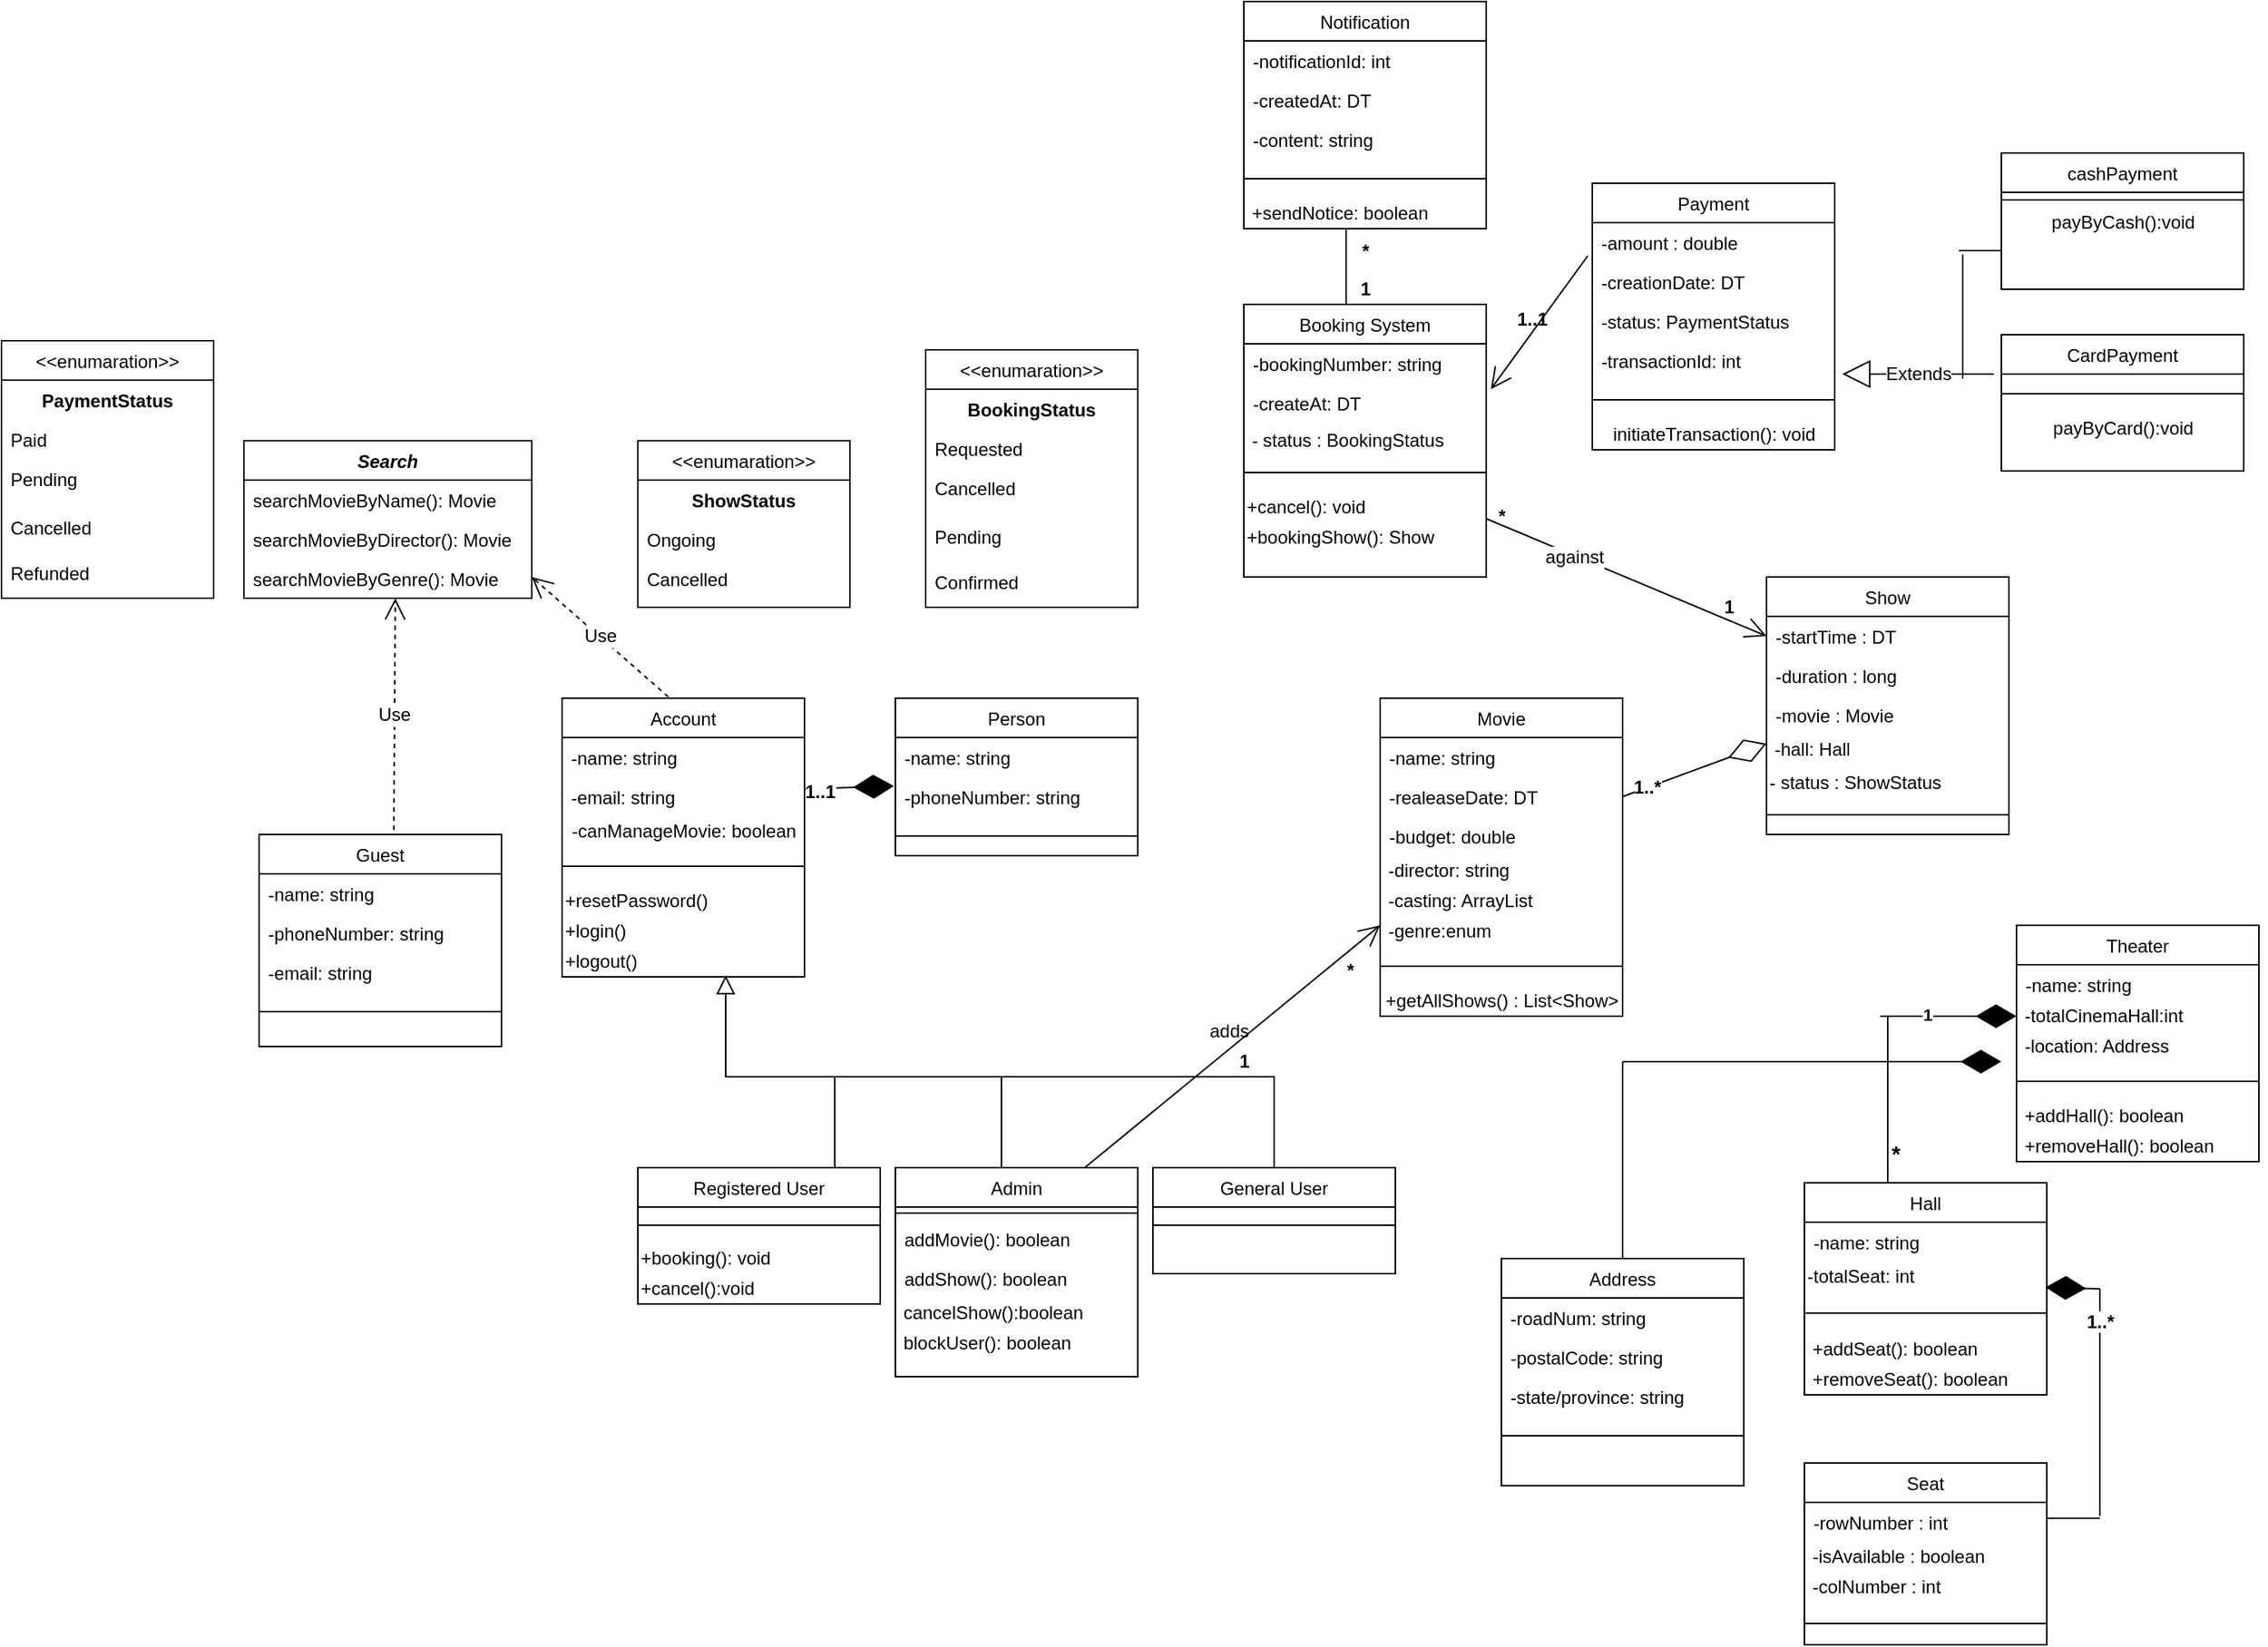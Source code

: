 <mxfile version="17.4.2" type="github" pages="3">
  <diagram id="C5RBs43oDa-KdzZeNtuy" name="Movie Ticket Booking">
    <mxGraphModel dx="1695" dy="1619" grid="1" gridSize="10" guides="1" tooltips="1" connect="1" arrows="1" fold="1" page="1" pageScale="1" pageWidth="827" pageHeight="1169" math="0" shadow="0">
      <root>
        <mxCell id="WIyWlLk6GJQsqaUBKTNV-0" />
        <mxCell id="WIyWlLk6GJQsqaUBKTNV-1" parent="WIyWlLk6GJQsqaUBKTNV-0" />
        <mxCell id="zkfFHV4jXpPFQw0GAbJ--0" value="Person" style="swimlane;fontStyle=0;align=center;verticalAlign=top;childLayout=stackLayout;horizontal=1;startSize=26;horizontalStack=0;resizeParent=1;resizeLast=0;collapsible=1;marginBottom=0;rounded=0;shadow=0;strokeWidth=1;" parent="WIyWlLk6GJQsqaUBKTNV-1" vertex="1">
          <mxGeometry x="160" y="100" width="160" height="104" as="geometry">
            <mxRectangle x="230" y="140" width="160" height="26" as="alternateBounds" />
          </mxGeometry>
        </mxCell>
        <mxCell id="zkfFHV4jXpPFQw0GAbJ--1" value="-name: string" style="text;align=left;verticalAlign=top;spacingLeft=4;spacingRight=4;overflow=hidden;rotatable=0;points=[[0,0.5],[1,0.5]];portConstraint=eastwest;" parent="zkfFHV4jXpPFQw0GAbJ--0" vertex="1">
          <mxGeometry y="26" width="160" height="26" as="geometry" />
        </mxCell>
        <mxCell id="UiBM9Bmr4_Bx6YqZc3d--42" value="" style="endArrow=diamondThin;endFill=1;endSize=24;html=1;rounded=0;fontSize=12;entryX=-0.006;entryY=0.231;entryDx=0;entryDy=0;entryPerimeter=0;" parent="zkfFHV4jXpPFQw0GAbJ--0" target="zkfFHV4jXpPFQw0GAbJ--2" edge="1">
          <mxGeometry width="160" relative="1" as="geometry">
            <mxPoint x="-60" y="60" as="sourcePoint" />
            <mxPoint x="100" y="60" as="targetPoint" />
          </mxGeometry>
        </mxCell>
        <mxCell id="UiBM9Bmr4_Bx6YqZc3d--43" value="&lt;b&gt;1..1&lt;/b&gt;" style="edgeLabel;html=1;align=center;verticalAlign=middle;resizable=0;points=[];fontSize=12;" parent="UiBM9Bmr4_Bx6YqZc3d--42" vertex="1" connectable="0">
          <mxGeometry x="-0.664" y="-2" relative="1" as="geometry">
            <mxPoint as="offset" />
          </mxGeometry>
        </mxCell>
        <mxCell id="zkfFHV4jXpPFQw0GAbJ--2" value="-phoneNumber: string" style="text;align=left;verticalAlign=top;spacingLeft=4;spacingRight=4;overflow=hidden;rotatable=0;points=[[0,0.5],[1,0.5]];portConstraint=eastwest;rounded=0;shadow=0;html=0;" parent="zkfFHV4jXpPFQw0GAbJ--0" vertex="1">
          <mxGeometry y="52" width="160" height="26" as="geometry" />
        </mxCell>
        <mxCell id="zkfFHV4jXpPFQw0GAbJ--4" value="&lt;span style=&quot;color: rgba(0 , 0 , 0 , 0) ; font-family: monospace ; font-size: 0px ; background-color: rgb(248 , 249 , 250)&quot;&gt;%3CmxGraphModel%3E%3Croot%3E%3CmxCell%20id%3D%220%22%2F%3E%3CmxCell%20id%3D%221%22%20parent%3D%220%22%2F%3E%3CmxCell%20id%3D%222%22%20value%3D%22-email%3A%20string%22%20style%3D%22text%3Balign%3Dleft%3BverticalAlign%3Dtop%3BspacingLeft%3D4%3BspacingRight%3D4%3Boverflow%3Dhidden%3Brotatable%3D0%3Bpoints%3D%5B%5B0%2C0.5%5D%2C%5B1%2C0.5%5D%5D%3BportConstraint%3Deastwest%3Brounded%3D0%3Bshadow%3D0%3Bhtml%3D0%3B%22%20vertex%3D%221%22%20parent%3D%221%22%3E%3CmxGeometry%20x%3D%22220%22%20y%3D%22198%22%20width%3D%22160%22%20height%3D%2226%22%20as%3D%22geometry%22%2F%3E%3C%2FmxCell%3E%3C%2Froot%3E%3C%2FmxGraphModel%3E&lt;/span&gt;" style="line;html=1;strokeWidth=1;align=left;verticalAlign=middle;spacingTop=-1;spacingLeft=3;spacingRight=3;rotatable=0;labelPosition=right;points=[];portConstraint=eastwest;" parent="zkfFHV4jXpPFQw0GAbJ--0" vertex="1">
          <mxGeometry y="78" width="160" height="26" as="geometry" />
        </mxCell>
        <mxCell id="zkfFHV4jXpPFQw0GAbJ--6" value="Admin" style="swimlane;fontStyle=0;align=center;verticalAlign=top;childLayout=stackLayout;horizontal=1;startSize=26;horizontalStack=0;resizeParent=1;resizeLast=0;collapsible=1;marginBottom=0;rounded=0;shadow=0;strokeWidth=1;" parent="WIyWlLk6GJQsqaUBKTNV-1" vertex="1">
          <mxGeometry x="160" y="410" width="160" height="138" as="geometry">
            <mxRectangle x="130" y="380" width="160" height="26" as="alternateBounds" />
          </mxGeometry>
        </mxCell>
        <mxCell id="zkfFHV4jXpPFQw0GAbJ--9" value="" style="line;html=1;strokeWidth=1;align=left;verticalAlign=middle;spacingTop=-1;spacingLeft=3;spacingRight=3;rotatable=0;labelPosition=right;points=[];portConstraint=eastwest;" parent="zkfFHV4jXpPFQw0GAbJ--6" vertex="1">
          <mxGeometry y="26" width="160" height="8" as="geometry" />
        </mxCell>
        <mxCell id="zkfFHV4jXpPFQw0GAbJ--10" value="addMovie(): boolean" style="text;align=left;verticalAlign=top;spacingLeft=4;spacingRight=4;overflow=hidden;rotatable=0;points=[[0,0.5],[1,0.5]];portConstraint=eastwest;fontStyle=0" parent="zkfFHV4jXpPFQw0GAbJ--6" vertex="1">
          <mxGeometry y="34" width="160" height="26" as="geometry" />
        </mxCell>
        <mxCell id="zkfFHV4jXpPFQw0GAbJ--11" value="addShow(): boolean" style="text;align=left;verticalAlign=top;spacingLeft=4;spacingRight=4;overflow=hidden;rotatable=0;points=[[0,0.5],[1,0.5]];portConstraint=eastwest;" parent="zkfFHV4jXpPFQw0GAbJ--6" vertex="1">
          <mxGeometry y="60" width="160" height="26" as="geometry" />
        </mxCell>
        <mxCell id="z5RFjF1pQYsFCabyv6uM-6" value="&amp;nbsp;cancelShow():boolean" style="text;html=1;align=left;verticalAlign=middle;resizable=0;points=[];autosize=1;strokeColor=none;fillColor=none;" parent="zkfFHV4jXpPFQw0GAbJ--6" vertex="1">
          <mxGeometry y="86" width="160" height="20" as="geometry" />
        </mxCell>
        <mxCell id="z5RFjF1pQYsFCabyv6uM-7" value="&amp;nbsp;blockUser(): boolean" style="text;html=1;align=left;verticalAlign=middle;resizable=0;points=[];autosize=1;strokeColor=none;fillColor=none;" parent="zkfFHV4jXpPFQw0GAbJ--6" vertex="1">
          <mxGeometry y="106" width="160" height="20" as="geometry" />
        </mxCell>
        <mxCell id="zkfFHV4jXpPFQw0GAbJ--13" value="General User" style="swimlane;fontStyle=0;align=center;verticalAlign=top;childLayout=stackLayout;horizontal=1;startSize=26;horizontalStack=0;resizeParent=1;resizeLast=0;collapsible=1;marginBottom=0;rounded=0;shadow=0;strokeWidth=1;" parent="WIyWlLk6GJQsqaUBKTNV-1" vertex="1">
          <mxGeometry x="330" y="410" width="160" height="70" as="geometry">
            <mxRectangle x="340" y="380" width="170" height="26" as="alternateBounds" />
          </mxGeometry>
        </mxCell>
        <mxCell id="zkfFHV4jXpPFQw0GAbJ--15" value="" style="line;html=1;strokeWidth=1;align=left;verticalAlign=middle;spacingTop=-1;spacingLeft=3;spacingRight=3;rotatable=0;labelPosition=right;points=[];portConstraint=eastwest;" parent="zkfFHV4jXpPFQw0GAbJ--13" vertex="1">
          <mxGeometry y="26" width="160" height="24" as="geometry" />
        </mxCell>
        <mxCell id="zkfFHV4jXpPFQw0GAbJ--16" value="" style="endArrow=block;endSize=10;endFill=0;shadow=0;strokeWidth=1;rounded=0;edgeStyle=elbowEdgeStyle;elbow=vertical;entryX=0.675;entryY=0.95;entryDx=0;entryDy=0;entryPerimeter=0;" parent="WIyWlLk6GJQsqaUBKTNV-1" source="zkfFHV4jXpPFQw0GAbJ--13" target="UiBM9Bmr4_Bx6YqZc3d--38" edge="1">
          <mxGeometry width="160" relative="1" as="geometry">
            <mxPoint x="210" y="373" as="sourcePoint" />
            <mxPoint x="310" y="271" as="targetPoint" />
            <Array as="points">
              <mxPoint x="240" y="350" />
              <mxPoint x="240" y="320" />
            </Array>
          </mxGeometry>
        </mxCell>
        <mxCell id="z5RFjF1pQYsFCabyv6uM-0" value="Registered User" style="swimlane;fontStyle=0;align=center;verticalAlign=top;childLayout=stackLayout;horizontal=1;startSize=26;horizontalStack=0;resizeParent=1;resizeLast=0;collapsible=1;marginBottom=0;rounded=0;shadow=0;strokeWidth=1;" parent="WIyWlLk6GJQsqaUBKTNV-1" vertex="1">
          <mxGeometry x="-10" y="410" width="160" height="90" as="geometry">
            <mxRectangle x="340" y="380" width="170" height="26" as="alternateBounds" />
          </mxGeometry>
        </mxCell>
        <mxCell id="z5RFjF1pQYsFCabyv6uM-2" value="" style="line;html=1;strokeWidth=1;align=left;verticalAlign=middle;spacingTop=-1;spacingLeft=3;spacingRight=3;rotatable=0;labelPosition=right;points=[];portConstraint=eastwest;" parent="z5RFjF1pQYsFCabyv6uM-0" vertex="1">
          <mxGeometry y="26" width="160" height="24" as="geometry" />
        </mxCell>
        <mxCell id="PDdUiAV048NDVPbmfX2Z-1" value="+booking(): void" style="text;html=1;align=left;verticalAlign=middle;resizable=0;points=[];autosize=1;strokeColor=none;fillColor=none;" vertex="1" parent="z5RFjF1pQYsFCabyv6uM-0">
          <mxGeometry y="50" width="160" height="20" as="geometry" />
        </mxCell>
        <mxCell id="PDdUiAV048NDVPbmfX2Z-2" value="+cancel():void" style="text;html=1;align=left;verticalAlign=middle;resizable=0;points=[];autosize=1;strokeColor=none;fillColor=none;" vertex="1" parent="z5RFjF1pQYsFCabyv6uM-0">
          <mxGeometry y="70" width="160" height="20" as="geometry" />
        </mxCell>
        <mxCell id="z5RFjF1pQYsFCabyv6uM-16" value="" style="shape=partialRectangle;whiteSpace=wrap;html=1;bottom=0;right=0;fillColor=none;" parent="WIyWlLk6GJQsqaUBKTNV-1" vertex="1">
          <mxGeometry x="120" y="350" width="220" height="60" as="geometry" />
        </mxCell>
        <mxCell id="z5RFjF1pQYsFCabyv6uM-17" value="Movie" style="swimlane;fontStyle=0;align=center;verticalAlign=top;childLayout=stackLayout;horizontal=1;startSize=26;horizontalStack=0;resizeParent=1;resizeLast=0;collapsible=1;marginBottom=0;rounded=0;shadow=0;strokeWidth=1;" parent="WIyWlLk6GJQsqaUBKTNV-1" vertex="1">
          <mxGeometry x="480" y="100" width="160" height="210" as="geometry">
            <mxRectangle x="230" y="140" width="160" height="26" as="alternateBounds" />
          </mxGeometry>
        </mxCell>
        <mxCell id="z5RFjF1pQYsFCabyv6uM-18" value="-name: string" style="text;align=left;verticalAlign=top;spacingLeft=4;spacingRight=4;overflow=hidden;rotatable=0;points=[[0,0.5],[1,0.5]];portConstraint=eastwest;" parent="z5RFjF1pQYsFCabyv6uM-17" vertex="1">
          <mxGeometry y="26" width="160" height="26" as="geometry" />
        </mxCell>
        <mxCell id="z5RFjF1pQYsFCabyv6uM-19" value="-realeaseDate: DT" style="text;align=left;verticalAlign=top;spacingLeft=4;spacingRight=4;overflow=hidden;rotatable=0;points=[[0,0.5],[1,0.5]];portConstraint=eastwest;rounded=0;shadow=0;html=0;" parent="z5RFjF1pQYsFCabyv6uM-17" vertex="1">
          <mxGeometry y="52" width="160" height="26" as="geometry" />
        </mxCell>
        <mxCell id="z5RFjF1pQYsFCabyv6uM-20" value="-budget: double" style="text;align=left;verticalAlign=top;spacingLeft=4;spacingRight=4;overflow=hidden;rotatable=0;points=[[0,0.5],[1,0.5]];portConstraint=eastwest;rounded=0;shadow=0;html=0;" parent="z5RFjF1pQYsFCabyv6uM-17" vertex="1">
          <mxGeometry y="78" width="160" height="26" as="geometry" />
        </mxCell>
        <mxCell id="z5RFjF1pQYsFCabyv6uM-21" value="&amp;nbsp;-director: string" style="text;html=1;align=left;verticalAlign=middle;resizable=0;points=[];autosize=1;strokeColor=none;fillColor=none;" parent="z5RFjF1pQYsFCabyv6uM-17" vertex="1">
          <mxGeometry y="104" width="160" height="20" as="geometry" />
        </mxCell>
        <mxCell id="z5RFjF1pQYsFCabyv6uM-23" value="&amp;nbsp;-casting: ArrayList" style="text;html=1;align=left;verticalAlign=middle;resizable=0;points=[];autosize=1;strokeColor=none;fillColor=none;" parent="z5RFjF1pQYsFCabyv6uM-17" vertex="1">
          <mxGeometry y="124" width="160" height="20" as="geometry" />
        </mxCell>
        <mxCell id="z5RFjF1pQYsFCabyv6uM-24" value="&amp;nbsp;-genre:enum" style="text;html=1;align=left;verticalAlign=middle;resizable=0;points=[];autosize=1;strokeColor=none;fillColor=none;" parent="z5RFjF1pQYsFCabyv6uM-17" vertex="1">
          <mxGeometry y="144" width="160" height="20" as="geometry" />
        </mxCell>
        <mxCell id="z5RFjF1pQYsFCabyv6uM-22" value="&lt;span style=&quot;color: rgba(0 , 0 , 0 , 0) ; font-family: monospace ; font-size: 0px ; background-color: rgb(248 , 249 , 250)&quot;&gt;%3CmxGraphModel%3E%3Croot%3E%3CmxCell%20id%3D%220%22%2F%3E%3CmxCell%20id%3D%221%22%20parent%3D%220%22%2F%3E%3CmxCell%20id%3D%222%22%20value%3D%22-email%3A%20string%22%20style%3D%22text%3Balign%3Dleft%3BverticalAlign%3Dtop%3BspacingLeft%3D4%3BspacingRight%3D4%3Boverflow%3Dhidden%3Brotatable%3D0%3Bpoints%3D%5B%5B0%2C0.5%5D%2C%5B1%2C0.5%5D%5D%3BportConstraint%3Deastwest%3Brounded%3D0%3Bshadow%3D0%3Bhtml%3D0%3B%22%20vertex%3D%221%22%20parent%3D%221%22%3E%3CmxGeometry%20x%3D%22220%22%20y%3D%22198%22%20width%3D%22160%22%20height%3D%2226%22%20as%3D%22geometry%22%2F%3E%3C%2FmxCell%3E%3C%2Froot%3E%3C%2FmxGraphModel%3E&lt;/span&gt;" style="line;html=1;strokeWidth=1;align=left;verticalAlign=middle;spacingTop=-1;spacingLeft=3;spacingRight=3;rotatable=0;labelPosition=right;points=[];portConstraint=eastwest;" parent="z5RFjF1pQYsFCabyv6uM-17" vertex="1">
          <mxGeometry y="164" width="160" height="26" as="geometry" />
        </mxCell>
        <mxCell id="UiBM9Bmr4_Bx6YqZc3d--30" value="+getAllShows() : List&amp;lt;Show&amp;gt;" style="text;html=1;align=center;verticalAlign=middle;resizable=0;points=[];autosize=1;strokeColor=none;fillColor=none;fontSize=12;" parent="z5RFjF1pQYsFCabyv6uM-17" vertex="1">
          <mxGeometry y="190" width="160" height="20" as="geometry" />
        </mxCell>
        <mxCell id="z5RFjF1pQYsFCabyv6uM-25" value="Theater" style="swimlane;fontStyle=0;align=center;verticalAlign=top;childLayout=stackLayout;horizontal=1;startSize=26;horizontalStack=0;resizeParent=1;resizeLast=0;collapsible=1;marginBottom=0;rounded=0;shadow=0;strokeWidth=1;" parent="WIyWlLk6GJQsqaUBKTNV-1" vertex="1">
          <mxGeometry x="900" y="250" width="160" height="156" as="geometry">
            <mxRectangle x="230" y="140" width="160" height="26" as="alternateBounds" />
          </mxGeometry>
        </mxCell>
        <mxCell id="z5RFjF1pQYsFCabyv6uM-26" value="-name: string" style="text;align=left;verticalAlign=top;spacingLeft=4;spacingRight=4;overflow=hidden;rotatable=0;points=[[0,0.5],[1,0.5]];portConstraint=eastwest;" parent="z5RFjF1pQYsFCabyv6uM-25" vertex="1">
          <mxGeometry y="26" width="160" height="24" as="geometry" />
        </mxCell>
        <mxCell id="z5RFjF1pQYsFCabyv6uM-54" value="&amp;nbsp;-totalCinemaHall:int" style="text;html=1;align=left;verticalAlign=middle;resizable=0;points=[];autosize=1;strokeColor=none;fillColor=none;" parent="z5RFjF1pQYsFCabyv6uM-25" vertex="1">
          <mxGeometry y="50" width="160" height="20" as="geometry" />
        </mxCell>
        <mxCell id="z5RFjF1pQYsFCabyv6uM-55" value="&amp;nbsp;-location: Address" style="text;html=1;align=left;verticalAlign=middle;resizable=0;points=[];autosize=1;strokeColor=none;fillColor=none;" parent="z5RFjF1pQYsFCabyv6uM-25" vertex="1">
          <mxGeometry y="70" width="160" height="20" as="geometry" />
        </mxCell>
        <mxCell id="z5RFjF1pQYsFCabyv6uM-32" value="&lt;span style=&quot;color: rgba(0 , 0 , 0 , 0) ; font-family: monospace ; font-size: 0px ; background-color: rgb(248 , 249 , 250)&quot;&gt;%3CmxGraphModel%3E%3Croot%3E%3CmxCell%20id%3D%220%22%2F%3E%3CmxCell%20id%3D%221%22%20parent%3D%220%22%2F%3E%3CmxCell%20id%3D%222%22%20value%3D%22-email%3A%20string%22%20style%3D%22text%3Balign%3Dleft%3BverticalAlign%3Dtop%3BspacingLeft%3D4%3BspacingRight%3D4%3Boverflow%3Dhidden%3Brotatable%3D0%3Bpoints%3D%5B%5B0%2C0.5%5D%2C%5B1%2C0.5%5D%5D%3BportConstraint%3Deastwest%3Brounded%3D0%3Bshadow%3D0%3Bhtml%3D0%3B%22%20vertex%3D%221%22%20parent%3D%221%22%3E%3CmxGeometry%20x%3D%22220%22%20y%3D%22198%22%20width%3D%22160%22%20height%3D%2226%22%20as%3D%22geometry%22%2F%3E%3C%2FmxCell%3E%3C%2Froot%3E%3C%2FmxGraphModel%3E&lt;/span&gt;" style="line;html=1;strokeWidth=1;align=left;verticalAlign=middle;spacingTop=-1;spacingLeft=3;spacingRight=3;rotatable=0;labelPosition=right;points=[];portConstraint=eastwest;" parent="z5RFjF1pQYsFCabyv6uM-25" vertex="1">
          <mxGeometry y="90" width="160" height="26" as="geometry" />
        </mxCell>
        <mxCell id="z5RFjF1pQYsFCabyv6uM-47" value="&lt;div&gt;&lt;span&gt;&amp;nbsp;+addHall(): boolean&lt;/span&gt;&lt;/div&gt;" style="text;html=1;align=left;verticalAlign=middle;resizable=0;points=[];autosize=1;strokeColor=none;fillColor=none;" parent="z5RFjF1pQYsFCabyv6uM-25" vertex="1">
          <mxGeometry y="116" width="160" height="20" as="geometry" />
        </mxCell>
        <mxCell id="z5RFjF1pQYsFCabyv6uM-48" value="&lt;div&gt;&lt;span&gt;&amp;nbsp;+removeHall(): boolean&lt;/span&gt;&lt;/div&gt;" style="text;html=1;align=left;verticalAlign=middle;resizable=0;points=[];autosize=1;strokeColor=none;fillColor=none;" parent="z5RFjF1pQYsFCabyv6uM-25" vertex="1">
          <mxGeometry y="136" width="160" height="20" as="geometry" />
        </mxCell>
        <mxCell id="z5RFjF1pQYsFCabyv6uM-33" value="Address" style="swimlane;fontStyle=0;align=center;verticalAlign=top;childLayout=stackLayout;horizontal=1;startSize=26;horizontalStack=0;resizeParent=1;resizeLast=0;collapsible=1;marginBottom=0;rounded=0;shadow=0;strokeWidth=1;" parent="WIyWlLk6GJQsqaUBKTNV-1" vertex="1">
          <mxGeometry x="560" y="470" width="160" height="150" as="geometry">
            <mxRectangle x="230" y="140" width="160" height="26" as="alternateBounds" />
          </mxGeometry>
        </mxCell>
        <mxCell id="z5RFjF1pQYsFCabyv6uM-34" value="-roadNum: string" style="text;align=left;verticalAlign=top;spacingLeft=4;spacingRight=4;overflow=hidden;rotatable=0;points=[[0,0.5],[1,0.5]];portConstraint=eastwest;" parent="z5RFjF1pQYsFCabyv6uM-33" vertex="1">
          <mxGeometry y="26" width="160" height="26" as="geometry" />
        </mxCell>
        <mxCell id="z5RFjF1pQYsFCabyv6uM-35" value="-postalCode: string" style="text;align=left;verticalAlign=top;spacingLeft=4;spacingRight=4;overflow=hidden;rotatable=0;points=[[0,0.5],[1,0.5]];portConstraint=eastwest;rounded=0;shadow=0;html=0;" parent="z5RFjF1pQYsFCabyv6uM-33" vertex="1">
          <mxGeometry y="52" width="160" height="26" as="geometry" />
        </mxCell>
        <mxCell id="z5RFjF1pQYsFCabyv6uM-36" value="-state/province: string" style="text;align=left;verticalAlign=top;spacingLeft=4;spacingRight=4;overflow=hidden;rotatable=0;points=[[0,0.5],[1,0.5]];portConstraint=eastwest;rounded=0;shadow=0;html=0;" parent="z5RFjF1pQYsFCabyv6uM-33" vertex="1">
          <mxGeometry y="78" width="160" height="26" as="geometry" />
        </mxCell>
        <mxCell id="z5RFjF1pQYsFCabyv6uM-40" value="&lt;span style=&quot;color: rgba(0 , 0 , 0 , 0) ; font-family: monospace ; font-size: 0px ; background-color: rgb(248 , 249 , 250)&quot;&gt;%3CmxGraphModel%3E%3Croot%3E%3CmxCell%20id%3D%220%22%2F%3E%3CmxCell%20id%3D%221%22%20parent%3D%220%22%2F%3E%3CmxCell%20id%3D%222%22%20value%3D%22-email%3A%20string%22%20style%3D%22text%3Balign%3Dleft%3BverticalAlign%3Dtop%3BspacingLeft%3D4%3BspacingRight%3D4%3Boverflow%3Dhidden%3Brotatable%3D0%3Bpoints%3D%5B%5B0%2C0.5%5D%2C%5B1%2C0.5%5D%5D%3BportConstraint%3Deastwest%3Brounded%3D0%3Bshadow%3D0%3Bhtml%3D0%3B%22%20vertex%3D%221%22%20parent%3D%221%22%3E%3CmxGeometry%20x%3D%22220%22%20y%3D%22198%22%20width%3D%22160%22%20height%3D%2226%22%20as%3D%22geometry%22%2F%3E%3C%2FmxCell%3E%3C%2Froot%3E%3C%2FmxGraphModel%3E&lt;/span&gt;" style="line;html=1;strokeWidth=1;align=left;verticalAlign=middle;spacingTop=-1;spacingLeft=3;spacingRight=3;rotatable=0;labelPosition=right;points=[];portConstraint=eastwest;" parent="z5RFjF1pQYsFCabyv6uM-33" vertex="1">
          <mxGeometry y="104" width="160" height="26" as="geometry" />
        </mxCell>
        <mxCell id="z5RFjF1pQYsFCabyv6uM-42" value="" style="endArrow=diamondThin;endFill=1;endSize=24;html=1;rounded=0;" parent="WIyWlLk6GJQsqaUBKTNV-1" edge="1">
          <mxGeometry width="160" relative="1" as="geometry">
            <mxPoint x="640" y="340" as="sourcePoint" />
            <mxPoint x="890" y="340" as="targetPoint" />
          </mxGeometry>
        </mxCell>
        <mxCell id="z5RFjF1pQYsFCabyv6uM-46" value="" style="line;strokeWidth=1;direction=south;html=1;perimeter=backbonePerimeter;points=[];outlineConnect=0;" parent="WIyWlLk6GJQsqaUBKTNV-1" vertex="1">
          <mxGeometry x="635" y="340" width="10" height="130" as="geometry" />
        </mxCell>
        <mxCell id="z5RFjF1pQYsFCabyv6uM-49" value="Hall" style="swimlane;fontStyle=0;align=center;verticalAlign=top;childLayout=stackLayout;horizontal=1;startSize=26;horizontalStack=0;resizeParent=1;resizeLast=0;collapsible=1;marginBottom=0;rounded=0;shadow=0;strokeWidth=1;" parent="WIyWlLk6GJQsqaUBKTNV-1" vertex="1">
          <mxGeometry x="760" y="420" width="160" height="140" as="geometry">
            <mxRectangle x="230" y="140" width="160" height="26" as="alternateBounds" />
          </mxGeometry>
        </mxCell>
        <mxCell id="z5RFjF1pQYsFCabyv6uM-50" value="-name: string" style="text;align=left;verticalAlign=top;spacingLeft=4;spacingRight=4;overflow=hidden;rotatable=0;points=[[0,0.5],[1,0.5]];portConstraint=eastwest;" parent="z5RFjF1pQYsFCabyv6uM-49" vertex="1">
          <mxGeometry y="26" width="160" height="26" as="geometry" />
        </mxCell>
        <mxCell id="z5RFjF1pQYsFCabyv6uM-57" value="-totalSeat: int" style="text;html=1;align=left;verticalAlign=middle;resizable=0;points=[];autosize=1;strokeColor=none;fillColor=none;" parent="z5RFjF1pQYsFCabyv6uM-49" vertex="1">
          <mxGeometry y="52" width="160" height="20" as="geometry" />
        </mxCell>
        <mxCell id="z5RFjF1pQYsFCabyv6uM-51" value="&lt;span style=&quot;color: rgba(0 , 0 , 0 , 0) ; font-family: monospace ; font-size: 0px ; background-color: rgb(248 , 249 , 250)&quot;&gt;%3CmxGraphModel%3E%3Croot%3E%3CmxCell%20id%3D%220%22%2F%3E%3CmxCell%20id%3D%221%22%20parent%3D%220%22%2F%3E%3CmxCell%20id%3D%222%22%20value%3D%22-email%3A%20string%22%20style%3D%22text%3Balign%3Dleft%3BverticalAlign%3Dtop%3BspacingLeft%3D4%3BspacingRight%3D4%3Boverflow%3Dhidden%3Brotatable%3D0%3Bpoints%3D%5B%5B0%2C0.5%5D%2C%5B1%2C0.5%5D%5D%3BportConstraint%3Deastwest%3Brounded%3D0%3Bshadow%3D0%3Bhtml%3D0%3B%22%20vertex%3D%221%22%20parent%3D%221%22%3E%3CmxGeometry%20x%3D%22220%22%20y%3D%22198%22%20width%3D%22160%22%20height%3D%2226%22%20as%3D%22geometry%22%2F%3E%3C%2FmxCell%3E%3C%2Froot%3E%3C%2FmxGraphModel%3E&lt;/span&gt;" style="line;html=1;strokeWidth=1;align=left;verticalAlign=middle;spacingTop=-1;spacingLeft=3;spacingRight=3;rotatable=0;labelPosition=right;points=[];portConstraint=eastwest;" parent="z5RFjF1pQYsFCabyv6uM-49" vertex="1">
          <mxGeometry y="72" width="160" height="28" as="geometry" />
        </mxCell>
        <mxCell id="z5RFjF1pQYsFCabyv6uM-52" value="&lt;div&gt;&lt;span&gt;&amp;nbsp;+addSeat(): boolean&lt;/span&gt;&lt;/div&gt;" style="text;html=1;align=left;verticalAlign=middle;resizable=0;points=[];autosize=1;strokeColor=none;fillColor=none;" parent="z5RFjF1pQYsFCabyv6uM-49" vertex="1">
          <mxGeometry y="100" width="160" height="20" as="geometry" />
        </mxCell>
        <mxCell id="z5RFjF1pQYsFCabyv6uM-53" value="&lt;div&gt;&lt;span&gt;&amp;nbsp;+removeSeat(): boolean&lt;/span&gt;&lt;/div&gt;" style="text;html=1;align=left;verticalAlign=middle;resizable=0;points=[];autosize=1;strokeColor=none;fillColor=none;" parent="z5RFjF1pQYsFCabyv6uM-49" vertex="1">
          <mxGeometry y="120" width="160" height="20" as="geometry" />
        </mxCell>
        <mxCell id="z5RFjF1pQYsFCabyv6uM-60" value="" style="endArrow=diamondThin;endFill=1;endSize=24;html=1;rounded=0;" parent="WIyWlLk6GJQsqaUBKTNV-1" edge="1">
          <mxGeometry width="160" relative="1" as="geometry">
            <mxPoint x="810" y="310" as="sourcePoint" />
            <mxPoint x="900" y="310" as="targetPoint" />
          </mxGeometry>
        </mxCell>
        <mxCell id="UiBM9Bmr4_Bx6YqZc3d--5" value="1" style="edgeLabel;html=1;align=center;verticalAlign=middle;resizable=0;points=[];fontStyle=1" parent="z5RFjF1pQYsFCabyv6uM-60" vertex="1" connectable="0">
          <mxGeometry x="-0.311" y="1" relative="1" as="geometry">
            <mxPoint as="offset" />
          </mxGeometry>
        </mxCell>
        <mxCell id="z5RFjF1pQYsFCabyv6uM-61" value="" style="line;strokeWidth=1;direction=south;html=1;perimeter=backbonePerimeter;points=[];outlineConnect=0;" parent="WIyWlLk6GJQsqaUBKTNV-1" vertex="1">
          <mxGeometry x="810" y="310" width="10" height="110" as="geometry" />
        </mxCell>
        <mxCell id="z5RFjF1pQYsFCabyv6uM-62" value="Seat" style="swimlane;fontStyle=0;align=center;verticalAlign=top;childLayout=stackLayout;horizontal=1;startSize=26;horizontalStack=0;resizeParent=1;resizeLast=0;collapsible=1;marginBottom=0;rounded=0;shadow=0;strokeWidth=1;" parent="WIyWlLk6GJQsqaUBKTNV-1" vertex="1">
          <mxGeometry x="760" y="605" width="160" height="120" as="geometry">
            <mxRectangle x="230" y="140" width="160" height="26" as="alternateBounds" />
          </mxGeometry>
        </mxCell>
        <mxCell id="z5RFjF1pQYsFCabyv6uM-63" value="-rowNumber : int" style="text;align=left;verticalAlign=top;spacingLeft=4;spacingRight=4;overflow=hidden;rotatable=0;points=[[0,0.5],[1,0.5]];portConstraint=eastwest;" parent="z5RFjF1pQYsFCabyv6uM-62" vertex="1">
          <mxGeometry y="26" width="160" height="26" as="geometry" />
        </mxCell>
        <mxCell id="z5RFjF1pQYsFCabyv6uM-69" value="&amp;nbsp;-isAvailable : boolean" style="text;html=1;align=left;verticalAlign=middle;resizable=0;points=[];autosize=1;strokeColor=none;fillColor=none;" parent="z5RFjF1pQYsFCabyv6uM-62" vertex="1">
          <mxGeometry y="52" width="160" height="20" as="geometry" />
        </mxCell>
        <mxCell id="z5RFjF1pQYsFCabyv6uM-64" value="&amp;nbsp;-colNumber : int" style="text;html=1;align=left;verticalAlign=middle;resizable=0;points=[];autosize=1;strokeColor=none;fillColor=none;" parent="z5RFjF1pQYsFCabyv6uM-62" vertex="1">
          <mxGeometry y="72" width="160" height="20" as="geometry" />
        </mxCell>
        <mxCell id="z5RFjF1pQYsFCabyv6uM-65" value="&lt;span style=&quot;color: rgba(0 , 0 , 0 , 0) ; font-family: monospace ; font-size: 0px ; background-color: rgb(248 , 249 , 250)&quot;&gt;%3CmxGraphModel%3E%3Croot%3E%3CmxCell%20id%3D%220%22%2F%3E%3CmxCell%20id%3D%221%22%20parent%3D%220%22%2F%3E%3CmxCell%20id%3D%222%22%20value%3D%22-email%3A%20string%22%20style%3D%22text%3Balign%3Dleft%3BverticalAlign%3Dtop%3BspacingLeft%3D4%3BspacingRight%3D4%3Boverflow%3Dhidden%3Brotatable%3D0%3Bpoints%3D%5B%5B0%2C0.5%5D%2C%5B1%2C0.5%5D%5D%3BportConstraint%3Deastwest%3Brounded%3D0%3Bshadow%3D0%3Bhtml%3D0%3B%22%20vertex%3D%221%22%20parent%3D%221%22%3E%3CmxGeometry%20x%3D%22220%22%20y%3D%22198%22%20width%3D%22160%22%20height%3D%2226%22%20as%3D%22geometry%22%2F%3E%3C%2FmxCell%3E%3C%2Froot%3E%3C%2FmxGraphModel%3E&lt;/span&gt;" style="line;html=1;strokeWidth=1;align=left;verticalAlign=middle;spacingTop=-1;spacingLeft=3;spacingRight=3;rotatable=0;labelPosition=right;points=[];portConstraint=eastwest;" parent="z5RFjF1pQYsFCabyv6uM-62" vertex="1">
          <mxGeometry y="92" width="160" height="28" as="geometry" />
        </mxCell>
        <mxCell id="UiBM9Bmr4_Bx6YqZc3d--1" value="&lt;b&gt;1..*&lt;/b&gt;" style="line;strokeWidth=1;direction=south;html=1;" parent="WIyWlLk6GJQsqaUBKTNV-1" vertex="1">
          <mxGeometry x="950" y="490" width="10" height="150" as="geometry" />
        </mxCell>
        <mxCell id="UiBM9Bmr4_Bx6YqZc3d--2" value="" style="line;strokeWidth=1;html=1;perimeter=backbonePerimeter;points=[];outlineConnect=0;opacity=90;" parent="WIyWlLk6GJQsqaUBKTNV-1" vertex="1">
          <mxGeometry x="920" y="640" width="35" height="3" as="geometry" />
        </mxCell>
        <mxCell id="UiBM9Bmr4_Bx6YqZc3d--3" value="" style="endArrow=diamondThin;endFill=1;endSize=24;html=1;rounded=0;exitX=0;exitY=0.5;exitDx=0;exitDy=0;exitPerimeter=0;" parent="WIyWlLk6GJQsqaUBKTNV-1" source="UiBM9Bmr4_Bx6YqZc3d--1" edge="1">
          <mxGeometry width="160" relative="1" as="geometry">
            <mxPoint x="1000" y="480" as="sourcePoint" />
            <mxPoint x="919" y="489" as="targetPoint" />
          </mxGeometry>
        </mxCell>
        <mxCell id="UiBM9Bmr4_Bx6YqZc3d--6" value="&lt;b&gt;&lt;font style=&quot;font-size: 15px&quot;&gt;*&lt;/font&gt;&lt;/b&gt;" style="text;html=1;align=center;verticalAlign=middle;resizable=0;points=[];autosize=1;strokeColor=none;fillColor=none;" parent="WIyWlLk6GJQsqaUBKTNV-1" vertex="1">
          <mxGeometry x="810" y="390" width="20" height="20" as="geometry" />
        </mxCell>
        <mxCell id="UiBM9Bmr4_Bx6YqZc3d--7" value="Show" style="swimlane;fontStyle=0;align=center;verticalAlign=top;childLayout=stackLayout;horizontal=1;startSize=26;horizontalStack=0;resizeParent=1;resizeLast=0;collapsible=1;marginBottom=0;rounded=0;shadow=0;strokeWidth=1;" parent="WIyWlLk6GJQsqaUBKTNV-1" vertex="1">
          <mxGeometry x="735" y="20" width="160" height="170" as="geometry">
            <mxRectangle x="230" y="140" width="160" height="26" as="alternateBounds" />
          </mxGeometry>
        </mxCell>
        <mxCell id="UiBM9Bmr4_Bx6YqZc3d--8" value="-startTime : DT" style="text;align=left;verticalAlign=top;spacingLeft=4;spacingRight=4;overflow=hidden;rotatable=0;points=[[0,0.5],[1,0.5]];portConstraint=eastwest;" parent="UiBM9Bmr4_Bx6YqZc3d--7" vertex="1">
          <mxGeometry y="26" width="160" height="26" as="geometry" />
        </mxCell>
        <mxCell id="UiBM9Bmr4_Bx6YqZc3d--9" value="-duration : long" style="text;align=left;verticalAlign=top;spacingLeft=4;spacingRight=4;overflow=hidden;rotatable=0;points=[[0,0.5],[1,0.5]];portConstraint=eastwest;rounded=0;shadow=0;html=0;" parent="UiBM9Bmr4_Bx6YqZc3d--7" vertex="1">
          <mxGeometry y="52" width="160" height="26" as="geometry" />
        </mxCell>
        <mxCell id="UiBM9Bmr4_Bx6YqZc3d--10" value="-movie : Movie" style="text;align=left;verticalAlign=top;spacingLeft=4;spacingRight=4;overflow=hidden;rotatable=0;points=[[0,0.5],[1,0.5]];portConstraint=eastwest;rounded=0;shadow=0;html=0;" parent="UiBM9Bmr4_Bx6YqZc3d--7" vertex="1">
          <mxGeometry y="78" width="160" height="26" as="geometry" />
        </mxCell>
        <mxCell id="UiBM9Bmr4_Bx6YqZc3d--11" value="&amp;nbsp;-hall: Hall" style="text;html=1;align=left;verticalAlign=middle;resizable=0;points=[];autosize=1;strokeColor=none;fillColor=none;" parent="UiBM9Bmr4_Bx6YqZc3d--7" vertex="1">
          <mxGeometry y="104" width="160" height="20" as="geometry" />
        </mxCell>
        <mxCell id="UiBM9Bmr4_Bx6YqZc3d--15" value="&lt;font style=&quot;font-size: 12px&quot;&gt;- status : ShowStatus&lt;/font&gt;" style="text;html=1;align=left;verticalAlign=middle;resizable=0;points=[];autosize=1;strokeColor=none;fillColor=none;fontSize=15;" parent="UiBM9Bmr4_Bx6YqZc3d--7" vertex="1">
          <mxGeometry y="124" width="160" height="20" as="geometry" />
        </mxCell>
        <mxCell id="UiBM9Bmr4_Bx6YqZc3d--14" value="&lt;span style=&quot;color: rgba(0 , 0 , 0 , 0) ; font-family: monospace ; font-size: 0px ; background-color: rgb(248 , 249 , 250)&quot;&gt;%3CmxGraphModel%3E%3Croot%3E%3CmxCell%20id%3D%220%22%2F%3E%3CmxCell%20id%3D%221%22%20parent%3D%220%22%2F%3E%3CmxCell%20id%3D%222%22%20value%3D%22-email%3A%20string%22%20style%3D%22text%3Balign%3Dleft%3BverticalAlign%3Dtop%3BspacingLeft%3D4%3BspacingRight%3D4%3Boverflow%3Dhidden%3Brotatable%3D0%3Bpoints%3D%5B%5B0%2C0.5%5D%2C%5B1%2C0.5%5D%5D%3BportConstraint%3Deastwest%3Brounded%3D0%3Bshadow%3D0%3Bhtml%3D0%3B%22%20vertex%3D%221%22%20parent%3D%221%22%3E%3CmxGeometry%20x%3D%22220%22%20y%3D%22198%22%20width%3D%22160%22%20height%3D%2226%22%20as%3D%22geometry%22%2F%3E%3C%2FmxCell%3E%3C%2Froot%3E%3C%2FmxGraphModel%3E&lt;/span&gt;" style="line;html=1;strokeWidth=1;align=left;verticalAlign=middle;spacingTop=-1;spacingLeft=3;spacingRight=3;rotatable=0;labelPosition=right;points=[];portConstraint=eastwest;" parent="UiBM9Bmr4_Bx6YqZc3d--7" vertex="1">
          <mxGeometry y="144" width="160" height="26" as="geometry" />
        </mxCell>
        <mxCell id="UiBM9Bmr4_Bx6YqZc3d--95" value="" style="endArrow=open;endFill=1;endSize=12;html=1;rounded=0;fontSize=12;entryX=0;entryY=0.5;entryDx=0;entryDy=0;exitX=0;exitY=0.5;exitDx=0;exitDy=0;" parent="UiBM9Bmr4_Bx6YqZc3d--7" target="UiBM9Bmr4_Bx6YqZc3d--8" edge="1">
          <mxGeometry width="160" relative="1" as="geometry">
            <mxPoint x="-185" y="-38.5" as="sourcePoint" />
            <mxPoint x="-25" y="-38.5" as="targetPoint" />
          </mxGeometry>
        </mxCell>
        <mxCell id="UiBM9Bmr4_Bx6YqZc3d--96" value="against" style="edgeLabel;html=1;align=center;verticalAlign=middle;resizable=0;points=[];fontSize=12;" parent="UiBM9Bmr4_Bx6YqZc3d--95" vertex="1" connectable="0">
          <mxGeometry x="-0.368" y="-1" relative="1" as="geometry">
            <mxPoint as="offset" />
          </mxGeometry>
        </mxCell>
        <mxCell id="UiBM9Bmr4_Bx6YqZc3d--23" value="&lt;&lt;enumaration&gt;&gt;" style="swimlane;fontStyle=0;childLayout=stackLayout;horizontal=1;startSize=26;fillColor=none;horizontalStack=0;resizeParent=1;resizeParentMax=0;resizeLast=0;collapsible=1;marginBottom=0;fontSize=12;strokeWidth=1;opacity=90;" parent="WIyWlLk6GJQsqaUBKTNV-1" vertex="1">
          <mxGeometry x="-10" y="-70" width="140" height="110" as="geometry" />
        </mxCell>
        <mxCell id="UiBM9Bmr4_Bx6YqZc3d--24" value="ShowStatus" style="text;strokeColor=none;fillColor=none;align=center;verticalAlign=top;spacingLeft=4;spacingRight=4;overflow=hidden;rotatable=0;points=[[0,0.5],[1,0.5]];portConstraint=eastwest;fontSize=12;opacity=90;fontStyle=1" parent="UiBM9Bmr4_Bx6YqZc3d--23" vertex="1">
          <mxGeometry y="26" width="140" height="26" as="geometry" />
        </mxCell>
        <mxCell id="UiBM9Bmr4_Bx6YqZc3d--25" value="Ongoing" style="text;strokeColor=none;fillColor=none;align=left;verticalAlign=top;spacingLeft=4;spacingRight=4;overflow=hidden;rotatable=0;points=[[0,0.5],[1,0.5]];portConstraint=eastwest;fontSize=12;opacity=90;" parent="UiBM9Bmr4_Bx6YqZc3d--23" vertex="1">
          <mxGeometry y="52" width="140" height="26" as="geometry" />
        </mxCell>
        <mxCell id="UiBM9Bmr4_Bx6YqZc3d--26" value="Cancelled" style="text;strokeColor=none;fillColor=none;align=left;verticalAlign=top;spacingLeft=4;spacingRight=4;overflow=hidden;rotatable=0;points=[[0,0.5],[1,0.5]];portConstraint=eastwest;fontSize=12;opacity=90;" parent="UiBM9Bmr4_Bx6YqZc3d--23" vertex="1">
          <mxGeometry y="78" width="140" height="32" as="geometry" />
        </mxCell>
        <mxCell id="UiBM9Bmr4_Bx6YqZc3d--28" value="" style="endArrow=diamondThin;endFill=0;endSize=24;html=1;rounded=0;fontSize=12;exitX=1;exitY=0.5;exitDx=0;exitDy=0;" parent="WIyWlLk6GJQsqaUBKTNV-1" source="z5RFjF1pQYsFCabyv6uM-19" edge="1">
          <mxGeometry width="160" relative="1" as="geometry">
            <mxPoint x="575" y="130" as="sourcePoint" />
            <mxPoint x="735" y="130" as="targetPoint" />
          </mxGeometry>
        </mxCell>
        <mxCell id="UiBM9Bmr4_Bx6YqZc3d--29" value="&lt;b&gt;1..*&lt;/b&gt;" style="edgeLabel;html=1;align=center;verticalAlign=middle;resizable=0;points=[];fontSize=12;" parent="UiBM9Bmr4_Bx6YqZc3d--28" vertex="1" connectable="0">
          <mxGeometry x="-0.66" relative="1" as="geometry">
            <mxPoint as="offset" />
          </mxGeometry>
        </mxCell>
        <mxCell id="UiBM9Bmr4_Bx6YqZc3d--32" value="Account" style="swimlane;fontStyle=0;align=center;verticalAlign=top;childLayout=stackLayout;horizontal=1;startSize=26;horizontalStack=0;resizeParent=1;resizeLast=0;collapsible=1;marginBottom=0;rounded=0;shadow=0;strokeWidth=1;" parent="WIyWlLk6GJQsqaUBKTNV-1" vertex="1">
          <mxGeometry x="-60" y="100" width="160" height="184" as="geometry">
            <mxRectangle x="230" y="140" width="160" height="26" as="alternateBounds" />
          </mxGeometry>
        </mxCell>
        <mxCell id="UiBM9Bmr4_Bx6YqZc3d--33" value="-name: string" style="text;align=left;verticalAlign=top;spacingLeft=4;spacingRight=4;overflow=hidden;rotatable=0;points=[[0,0.5],[1,0.5]];portConstraint=eastwest;" parent="UiBM9Bmr4_Bx6YqZc3d--32" vertex="1">
          <mxGeometry y="26" width="160" height="26" as="geometry" />
        </mxCell>
        <mxCell id="UiBM9Bmr4_Bx6YqZc3d--35" value="-email: string" style="text;align=left;verticalAlign=top;spacingLeft=4;spacingRight=4;overflow=hidden;rotatable=0;points=[[0,0.5],[1,0.5]];portConstraint=eastwest;rounded=0;shadow=0;html=0;" parent="UiBM9Bmr4_Bx6YqZc3d--32" vertex="1">
          <mxGeometry y="52" width="160" height="26" as="geometry" />
        </mxCell>
        <mxCell id="UiBM9Bmr4_Bx6YqZc3d--36" value="-canManageMovie: boolean" style="text;html=1;align=center;verticalAlign=middle;resizable=0;points=[];autosize=1;strokeColor=none;fillColor=none;" parent="UiBM9Bmr4_Bx6YqZc3d--32" vertex="1">
          <mxGeometry y="78" width="160" height="20" as="geometry" />
        </mxCell>
        <mxCell id="UiBM9Bmr4_Bx6YqZc3d--37" value="&lt;span style=&quot;color: rgba(0 , 0 , 0 , 0) ; font-family: monospace ; font-size: 0px ; background-color: rgb(248 , 249 , 250)&quot;&gt;%3CmxGraphModel%3E%3Croot%3E%3CmxCell%20id%3D%220%22%2F%3E%3CmxCell%20id%3D%221%22%20parent%3D%220%22%2F%3E%3CmxCell%20id%3D%222%22%20value%3D%22-email%3A%20string%22%20style%3D%22text%3Balign%3Dleft%3BverticalAlign%3Dtop%3BspacingLeft%3D4%3BspacingRight%3D4%3Boverflow%3Dhidden%3Brotatable%3D0%3Bpoints%3D%5B%5B0%2C0.5%5D%2C%5B1%2C0.5%5D%5D%3BportConstraint%3Deastwest%3Brounded%3D0%3Bshadow%3D0%3Bhtml%3D0%3B%22%20vertex%3D%221%22%20parent%3D%221%22%3E%3CmxGeometry%20x%3D%22220%22%20y%3D%22198%22%20width%3D%22160%22%20height%3D%2226%22%20as%3D%22geometry%22%2F%3E%3C%2FmxCell%3E%3C%2Froot%3E%3C%2FmxGraphModel%3E&lt;/span&gt;" style="line;html=1;strokeWidth=1;align=left;verticalAlign=middle;spacingTop=-1;spacingLeft=3;spacingRight=3;rotatable=0;labelPosition=right;points=[];portConstraint=eastwest;" parent="UiBM9Bmr4_Bx6YqZc3d--32" vertex="1">
          <mxGeometry y="98" width="160" height="26" as="geometry" />
        </mxCell>
        <mxCell id="UiBM9Bmr4_Bx6YqZc3d--41" value="+resetPassword()" style="text;html=1;align=left;verticalAlign=middle;resizable=0;points=[];autosize=1;strokeColor=none;fillColor=none;fontSize=12;" parent="UiBM9Bmr4_Bx6YqZc3d--32" vertex="1">
          <mxGeometry y="124" width="160" height="20" as="geometry" />
        </mxCell>
        <mxCell id="UiBM9Bmr4_Bx6YqZc3d--40" value="+login()&lt;span style=&quot;color: rgba(0 , 0 , 0 , 0) ; font-family: monospace ; font-size: 0px&quot;&gt;%3CmxGraphModel%3E%3Croot%3E%3CmxCell%20id%3D%220%22%2F%3E%3CmxCell%20id%3D%221%22%20parent%3D%220%22%2F%3E%3CmxCell%20id%3D%222%22%20value%3D%22Account%22%20style%3D%22swimlane%3BfontStyle%3D0%3Balign%3Dcenter%3BverticalAlign%3Dtop%3BchildLayout%3DstackLayout%3Bhorizontal%3D1%3BstartSize%3D26%3BhorizontalStack%3D0%3BresizeParent%3D1%3BresizeLast%3D0%3Bcollapsible%3D1%3BmarginBottom%3D0%3Brounded%3D0%3Bshadow%3D0%3BstrokeWidth%3D1%3B%22%20vertex%3D%221%22%20parent%3D%221%22%3E%3CmxGeometry%20x%3D%22160%22%20y%3D%22100%22%20width%3D%22160%22%20height%3D%22180%22%20as%3D%22geometry%22%3E%3CmxRectangle%20x%3D%22230%22%20y%3D%22140%22%20width%3D%22160%22%20height%3D%2226%22%20as%3D%22alternateBounds%22%2F%3E%3C%2FmxGeometry%3E%3C%2FmxCell%3E%3CmxCell%20id%3D%223%22%20value%3D%22-name%3A%20string%22%20style%3D%22text%3Balign%3Dleft%3BverticalAlign%3Dtop%3BspacingLeft%3D4%3BspacingRight%3D4%3Boverflow%3Dhidden%3Brotatable%3D0%3Bpoints%3D%5B%5B0%2C0.5%5D%2C%5B1%2C0.5%5D%5D%3BportConstraint%3Deastwest%3B%22%20vertex%3D%221%22%20parent%3D%222%22%3E%3CmxGeometry%20y%3D%2226%22%20width%3D%22160%22%20height%3D%2226%22%20as%3D%22geometry%22%2F%3E%3C%2FmxCell%3E%3CmxCell%20id%3D%224%22%20value%3D%22-phoneNumber%3A%20string%22%20style%3D%22text%3Balign%3Dleft%3BverticalAlign%3Dtop%3BspacingLeft%3D4%3BspacingRight%3D4%3Boverflow%3Dhidden%3Brotatable%3D0%3Bpoints%3D%5B%5B0%2C0.5%5D%2C%5B1%2C0.5%5D%5D%3BportConstraint%3Deastwest%3Brounded%3D0%3Bshadow%3D0%3Bhtml%3D0%3B%22%20vertex%3D%221%22%20parent%3D%222%22%3E%3CmxGeometry%20y%3D%2252%22%20width%3D%22160%22%20height%3D%2226%22%20as%3D%22geometry%22%2F%3E%3C%2FmxCell%3E%3CmxCell%20id%3D%225%22%20value%3D%22-email%3A%20string%22%20style%3D%22text%3Balign%3Dleft%3BverticalAlign%3Dtop%3BspacingLeft%3D4%3BspacingRight%3D4%3Boverflow%3Dhidden%3Brotatable%3D0%3Bpoints%3D%5B%5B0%2C0.5%5D%2C%5B1%2C0.5%5D%5D%3BportConstraint%3Deastwest%3Brounded%3D0%3Bshadow%3D0%3Bhtml%3D0%3B%22%20vertex%3D%221%22%20parent%3D%222%22%3E%3CmxGeometry%20y%3D%2278%22%20width%3D%22160%22%20height%3D%2226%22%20as%3D%22geometry%22%2F%3E%3C%2FmxCell%3E%3CmxCell%20id%3D%226%22%20value%3D%22-canManageMovie%3A%20boolean%22%20style%3D%22text%3Bhtml%3D1%3Balign%3Dcenter%3BverticalAlign%3Dmiddle%3Bresizable%3D0%3Bpoints%3D%5B%5D%3Bautosize%3D1%3BstrokeColor%3Dnone%3BfillColor%3Dnone%3B%22%20vertex%3D%221%22%20parent%3D%222%22%3E%3CmxGeometry%20y%3D%22104%22%20width%3D%22160%22%20height%3D%2220%22%20as%3D%22geometry%22%2F%3E%3C%2FmxCell%3E%3CmxCell%20id%3D%227%22%20value%3D%22%26lt%3Bspan%20style%3D%26quot%3Bcolor%3A%20rgba(0%20%2C%200%20%2C%200%20%2C%200)%20%3B%20font-family%3A%20monospace%20%3B%20font-size%3A%200px%20%3B%20background-color%3A%20rgb(248%20%2C%20249%20%2C%20250)%26quot%3B%26gt%3B%253CmxGraphModel%253E%253Croot%253E%253CmxCell%2520id%253D%25220%2522%252F%253E%253CmxCell%2520id%253D%25221%2522%2520parent%253D%25220%2522%252F%253E%253CmxCell%2520id%253D%25222%2522%2520value%253D%2522-email%253A%2520string%2522%2520style%253D%2522text%253Balign%253Dleft%253BverticalAlign%253Dtop%253BspacingLeft%253D4%253BspacingRight%253D4%253Boverflow%253Dhidden%253Brotatable%253D0%253Bpoints%253D%255B%255B0%252C0.5%255D%252C%255B1%252C0.5%255D%255D%253BportConstraint%253Deastwest%253Brounded%253D0%253Bshadow%253D0%253Bhtml%253D0%253B%2522%2520vertex%253D%25221%2522%2520parent%253D%25221%2522%253E%253CmxGeometry%2520x%253D%2522220%2522%2520y%253D%2522198%2522%2520width%253D%2522160%2522%2520height%253D%252226%2522%2520as%253D%2522geometry%2522%252F%253E%253C%252FmxCell%253E%253C%252Froot%253E%253C%252FmxGraphModel%253E%26lt%3B%2Fspan%26gt%3B%22%20style%3D%22line%3Bhtml%3D1%3BstrokeWidth%3D1%3Balign%3Dleft%3BverticalAlign%3Dmiddle%3BspacingTop%3D-1%3BspacingLeft%3D3%3BspacingRight%3D3%3Brotatable%3D0%3BlabelPosition%3Dright%3Bpoints%3D%5B%5D%3BportConstraint%3Deastwest%3B%22%20vertex%3D%221%22%20parent%3D%222%22%3E%3CmxGeometry%20y%3D%22124%22%20width%3D%22160%22%20height%3D%2226%22%20as%3D%22geometry%22%2F%3E%3C%2FmxCell%3E%3C%2Froot%3E%3C%2FmxGraphModel%3E&lt;/span&gt;" style="text;html=1;align=left;verticalAlign=middle;resizable=0;points=[];autosize=1;strokeColor=none;fillColor=none;fontSize=12;" parent="UiBM9Bmr4_Bx6YqZc3d--32" vertex="1">
          <mxGeometry y="144" width="160" height="20" as="geometry" />
        </mxCell>
        <mxCell id="UiBM9Bmr4_Bx6YqZc3d--38" value="+logout()&lt;span style=&quot;color: rgba(0 , 0 , 0 , 0) ; font-family: monospace ; font-size: 0px&quot;&gt;%3CmxGraphModel%3E%3Croot%3E%3CmxCell%20id%3D%220%22%2F%3E%3CmxCell%20id%3D%221%22%20parent%3D%220%22%2F%3E%3CmxCell%20id%3D%222%22%20value%3D%22Account%22%20style%3D%22swimlane%3BfontStyle%3D0%3Balign%3Dcenter%3BverticalAlign%3Dtop%3BchildLayout%3DstackLayout%3Bhorizontal%3D1%3BstartSize%3D26%3BhorizontalStack%3D0%3BresizeParent%3D1%3BresizeLast%3D0%3Bcollapsible%3D1%3BmarginBottom%3D0%3Brounded%3D0%3Bshadow%3D0%3BstrokeWidth%3D1%3B%22%20vertex%3D%221%22%20parent%3D%221%22%3E%3CmxGeometry%20x%3D%22160%22%20y%3D%22100%22%20width%3D%22160%22%20height%3D%22180%22%20as%3D%22geometry%22%3E%3CmxRectangle%20x%3D%22230%22%20y%3D%22140%22%20width%3D%22160%22%20height%3D%2226%22%20as%3D%22alternateBounds%22%2F%3E%3C%2FmxGeometry%3E%3C%2FmxCell%3E%3CmxCell%20id%3D%223%22%20value%3D%22-name%3A%20string%22%20style%3D%22text%3Balign%3Dleft%3BverticalAlign%3Dtop%3BspacingLeft%3D4%3BspacingRight%3D4%3Boverflow%3Dhidden%3Brotatable%3D0%3Bpoints%3D%5B%5B0%2C0.5%5D%2C%5B1%2C0.5%5D%5D%3BportConstraint%3Deastwest%3B%22%20vertex%3D%221%22%20parent%3D%222%22%3E%3CmxGeometry%20y%3D%2226%22%20width%3D%22160%22%20height%3D%2226%22%20as%3D%22geometry%22%2F%3E%3C%2FmxCell%3E%3CmxCell%20id%3D%224%22%20value%3D%22-phoneNumber%3A%20string%22%20style%3D%22text%3Balign%3Dleft%3BverticalAlign%3Dtop%3BspacingLeft%3D4%3BspacingRight%3D4%3Boverflow%3Dhidden%3Brotatable%3D0%3Bpoints%3D%5B%5B0%2C0.5%5D%2C%5B1%2C0.5%5D%5D%3BportConstraint%3Deastwest%3Brounded%3D0%3Bshadow%3D0%3Bhtml%3D0%3B%22%20vertex%3D%221%22%20parent%3D%222%22%3E%3CmxGeometry%20y%3D%2252%22%20width%3D%22160%22%20height%3D%2226%22%20as%3D%22geometry%22%2F%3E%3C%2FmxCell%3E%3CmxCell%20id%3D%225%22%20value%3D%22-email%3A%20string%22%20style%3D%22text%3Balign%3Dleft%3BverticalAlign%3Dtop%3BspacingLeft%3D4%3BspacingRight%3D4%3Boverflow%3Dhidden%3Brotatable%3D0%3Bpoints%3D%5B%5B0%2C0.5%5D%2C%5B1%2C0.5%5D%5D%3BportConstraint%3Deastwest%3Brounded%3D0%3Bshadow%3D0%3Bhtml%3D0%3B%22%20vertex%3D%221%22%20parent%3D%222%22%3E%3CmxGeometry%20y%3D%2278%22%20width%3D%22160%22%20height%3D%2226%22%20as%3D%22geometry%22%2F%3E%3C%2FmxCell%3E%3CmxCell%20id%3D%226%22%20value%3D%22-canManageMovie%3A%20boolean%22%20style%3D%22text%3Bhtml%3D1%3Balign%3Dcenter%3BverticalAlign%3Dmiddle%3Bresizable%3D0%3Bpoints%3D%5B%5D%3Bautosize%3D1%3BstrokeColor%3Dnone%3BfillColor%3Dnone%3B%22%20vertex%3D%221%22%20parent%3D%222%22%3E%3CmxGeometry%20y%3D%22104%22%20width%3D%22160%22%20height%3D%2220%22%20as%3D%22geometry%22%2F%3E%3C%2FmxCell%3E%3CmxCell%20id%3D%227%22%20value%3D%22%26lt%3Bspan%20style%3D%26quot%3Bcolor%3A%20rgba(0%20%2C%200%20%2C%200%20%2C%200)%20%3B%20font-family%3A%20monospace%20%3B%20font-size%3A%200px%20%3B%20background-color%3A%20rgb(248%20%2C%20249%20%2C%20250)%26quot%3B%26gt%3B%253CmxGraphModel%253E%253Croot%253E%253CmxCell%2520id%253D%25220%2522%252F%253E%253CmxCell%2520id%253D%25221%2522%2520parent%253D%25220%2522%252F%253E%253CmxCell%2520id%253D%25222%2522%2520value%253D%2522-email%253A%2520string%2522%2520style%253D%2522text%253Balign%253Dleft%253BverticalAlign%253Dtop%253BspacingLeft%253D4%253BspacingRight%253D4%253Boverflow%253Dhidden%253Brotatable%253D0%253Bpoints%253D%255B%255B0%252C0.5%255D%252C%255B1%252C0.5%255D%255D%253BportConstraint%253Deastwest%253Brounded%253D0%253Bshadow%253D0%253Bhtml%253D0%253B%2522%2520vertex%253D%25221%2522%2520parent%253D%25221%2522%253E%253CmxGeometry%2520x%253D%2522220%2522%2520y%253D%2522198%2522%2520width%253D%2522160%2522%2520height%253D%252226%2522%2520as%253D%2522geometry%2522%252F%253E%253C%252FmxCell%253E%253C%252Froot%253E%253C%252FmxGraphModel%253E%26lt%3B%2Fspan%26gt%3B%22%20style%3D%22line%3Bhtml%3D1%3BstrokeWidth%3D1%3Balign%3Dleft%3BverticalAlign%3Dmiddle%3BspacingTop%3D-1%3BspacingLeft%3D3%3BspacingRight%3D3%3Brotatable%3D0%3BlabelPosition%3Dright%3Bpoints%3D%5B%5D%3BportConstraint%3Deastwest%3B%22%20vertex%3D%221%22%20parent%3D%222%22%3E%3CmxGeometry%20y%3D%22124%22%20width%3D%22160%22%20height%3D%2226%22%20as%3D%22geometry%22%2F%3E%3C%2FmxCell%3E%3C%2Froot%3E%3C%2FmxGraphModel%3E&lt;/span&gt;" style="text;html=1;align=left;verticalAlign=middle;resizable=0;points=[];autosize=1;strokeColor=none;fillColor=none;fontSize=12;" parent="UiBM9Bmr4_Bx6YqZc3d--32" vertex="1">
          <mxGeometry y="164" width="160" height="20" as="geometry" />
        </mxCell>
        <mxCell id="UiBM9Bmr4_Bx6YqZc3d--44" value="Guest" style="swimlane;fontStyle=0;align=center;verticalAlign=top;childLayout=stackLayout;horizontal=1;startSize=26;horizontalStack=0;resizeParent=1;resizeLast=0;collapsible=1;marginBottom=0;rounded=0;shadow=0;strokeWidth=1;" parent="WIyWlLk6GJQsqaUBKTNV-1" vertex="1">
          <mxGeometry x="-260" y="190" width="160" height="140" as="geometry">
            <mxRectangle x="230" y="140" width="160" height="26" as="alternateBounds" />
          </mxGeometry>
        </mxCell>
        <mxCell id="UiBM9Bmr4_Bx6YqZc3d--45" value="-name: string" style="text;align=left;verticalAlign=top;spacingLeft=4;spacingRight=4;overflow=hidden;rotatable=0;points=[[0,0.5],[1,0.5]];portConstraint=eastwest;" parent="UiBM9Bmr4_Bx6YqZc3d--44" vertex="1">
          <mxGeometry y="26" width="160" height="26" as="geometry" />
        </mxCell>
        <mxCell id="UiBM9Bmr4_Bx6YqZc3d--48" value="-phoneNumber: string" style="text;align=left;verticalAlign=top;spacingLeft=4;spacingRight=4;overflow=hidden;rotatable=0;points=[[0,0.5],[1,0.5]];portConstraint=eastwest;rounded=0;shadow=0;html=0;" parent="UiBM9Bmr4_Bx6YqZc3d--44" vertex="1">
          <mxGeometry y="52" width="160" height="26" as="geometry" />
        </mxCell>
        <mxCell id="UiBM9Bmr4_Bx6YqZc3d--49" value="-email: string" style="text;align=left;verticalAlign=top;spacingLeft=4;spacingRight=4;overflow=hidden;rotatable=0;points=[[0,0.5],[1,0.5]];portConstraint=eastwest;rounded=0;shadow=0;html=0;" parent="UiBM9Bmr4_Bx6YqZc3d--44" vertex="1">
          <mxGeometry y="78" width="160" height="26" as="geometry" />
        </mxCell>
        <mxCell id="UiBM9Bmr4_Bx6YqZc3d--50" value="&lt;span style=&quot;color: rgba(0 , 0 , 0 , 0) ; font-family: monospace ; font-size: 0px ; background-color: rgb(248 , 249 , 250)&quot;&gt;%3CmxGraphModel%3E%3Croot%3E%3CmxCell%20id%3D%220%22%2F%3E%3CmxCell%20id%3D%221%22%20parent%3D%220%22%2F%3E%3CmxCell%20id%3D%222%22%20value%3D%22-email%3A%20string%22%20style%3D%22text%3Balign%3Dleft%3BverticalAlign%3Dtop%3BspacingLeft%3D4%3BspacingRight%3D4%3Boverflow%3Dhidden%3Brotatable%3D0%3Bpoints%3D%5B%5B0%2C0.5%5D%2C%5B1%2C0.5%5D%5D%3BportConstraint%3Deastwest%3Brounded%3D0%3Bshadow%3D0%3Bhtml%3D0%3B%22%20vertex%3D%221%22%20parent%3D%221%22%3E%3CmxGeometry%20x%3D%22220%22%20y%3D%22198%22%20width%3D%22160%22%20height%3D%2226%22%20as%3D%22geometry%22%2F%3E%3C%2FmxCell%3E%3C%2Froot%3E%3C%2FmxGraphModel%3E&lt;/span&gt;" style="line;html=1;strokeWidth=1;align=left;verticalAlign=middle;spacingTop=-1;spacingLeft=3;spacingRight=3;rotatable=0;labelPosition=right;points=[];portConstraint=eastwest;" parent="UiBM9Bmr4_Bx6YqZc3d--44" vertex="1">
          <mxGeometry y="104" width="160" height="26" as="geometry" />
        </mxCell>
        <mxCell id="UiBM9Bmr4_Bx6YqZc3d--51" value="Search" style="swimlane;fontStyle=3;childLayout=stackLayout;horizontal=1;startSize=26;fillColor=none;horizontalStack=0;resizeParent=1;resizeParentMax=0;resizeLast=0;collapsible=1;marginBottom=0;fontSize=12;strokeWidth=1;opacity=90;" parent="WIyWlLk6GJQsqaUBKTNV-1" vertex="1">
          <mxGeometry x="-270" y="-70" width="190" height="104" as="geometry" />
        </mxCell>
        <mxCell id="UiBM9Bmr4_Bx6YqZc3d--52" value="searchMovieByName(): Movie" style="text;strokeColor=none;fillColor=none;align=left;verticalAlign=top;spacingLeft=4;spacingRight=4;overflow=hidden;rotatable=0;points=[[0,0.5],[1,0.5]];portConstraint=eastwest;fontSize=12;opacity=90;" parent="UiBM9Bmr4_Bx6YqZc3d--51" vertex="1">
          <mxGeometry y="26" width="190" height="26" as="geometry" />
        </mxCell>
        <mxCell id="UiBM9Bmr4_Bx6YqZc3d--53" value="searchMovieByDirector(): Movie" style="text;strokeColor=none;fillColor=none;align=left;verticalAlign=top;spacingLeft=4;spacingRight=4;overflow=hidden;rotatable=0;points=[[0,0.5],[1,0.5]];portConstraint=eastwest;fontSize=12;opacity=90;" parent="UiBM9Bmr4_Bx6YqZc3d--51" vertex="1">
          <mxGeometry y="52" width="190" height="26" as="geometry" />
        </mxCell>
        <mxCell id="UiBM9Bmr4_Bx6YqZc3d--54" value="searchMovieByGenre(): Movie" style="text;strokeColor=none;fillColor=none;align=left;verticalAlign=top;spacingLeft=4;spacingRight=4;overflow=hidden;rotatable=0;points=[[0,0.5],[1,0.5]];portConstraint=eastwest;fontSize=12;opacity=90;" parent="UiBM9Bmr4_Bx6YqZc3d--51" vertex="1">
          <mxGeometry y="78" width="190" height="26" as="geometry" />
        </mxCell>
        <mxCell id="UiBM9Bmr4_Bx6YqZc3d--55" value="Use" style="endArrow=open;endSize=12;dashed=1;html=1;rounded=0;fontSize=12;exitX=0.438;exitY=-0.005;exitDx=0;exitDy=0;exitPerimeter=0;" parent="WIyWlLk6GJQsqaUBKTNV-1" source="UiBM9Bmr4_Bx6YqZc3d--32" edge="1">
          <mxGeometry width="160" relative="1" as="geometry">
            <mxPoint y="80" as="sourcePoint" />
            <mxPoint x="-80" y="20" as="targetPoint" />
          </mxGeometry>
        </mxCell>
        <mxCell id="UiBM9Bmr4_Bx6YqZc3d--57" value="Use" style="endArrow=open;endSize=12;dashed=1;html=1;rounded=0;fontSize=12;exitX=0.556;exitY=-0.021;exitDx=0;exitDy=0;exitPerimeter=0;" parent="WIyWlLk6GJQsqaUBKTNV-1" source="UiBM9Bmr4_Bx6YqZc3d--44" edge="1">
          <mxGeometry width="160" relative="1" as="geometry">
            <mxPoint x="-80.0" y="113.08" as="sourcePoint" />
            <mxPoint x="-170.08" y="34" as="targetPoint" />
          </mxGeometry>
        </mxCell>
        <mxCell id="UiBM9Bmr4_Bx6YqZc3d--58" value="Booking System" style="swimlane;fontStyle=0;align=center;verticalAlign=top;childLayout=stackLayout;horizontal=1;startSize=26;horizontalStack=0;resizeParent=1;resizeLast=0;collapsible=1;marginBottom=0;rounded=0;shadow=0;strokeWidth=1;" parent="WIyWlLk6GJQsqaUBKTNV-1" vertex="1">
          <mxGeometry x="390" y="-160" width="160" height="180" as="geometry">
            <mxRectangle x="230" y="140" width="160" height="26" as="alternateBounds" />
          </mxGeometry>
        </mxCell>
        <mxCell id="UiBM9Bmr4_Bx6YqZc3d--59" value="-bookingNumber: string" style="text;align=left;verticalAlign=top;spacingLeft=4;spacingRight=4;overflow=hidden;rotatable=0;points=[[0,0.5],[1,0.5]];portConstraint=eastwest;" parent="UiBM9Bmr4_Bx6YqZc3d--58" vertex="1">
          <mxGeometry y="26" width="160" height="26" as="geometry" />
        </mxCell>
        <mxCell id="UiBM9Bmr4_Bx6YqZc3d--60" value="-createAt: DT" style="text;align=left;verticalAlign=top;spacingLeft=4;spacingRight=4;overflow=hidden;rotatable=0;points=[[0,0.5],[1,0.5]];portConstraint=eastwest;rounded=0;shadow=0;html=0;" parent="UiBM9Bmr4_Bx6YqZc3d--58" vertex="1">
          <mxGeometry y="52" width="160" height="26" as="geometry" />
        </mxCell>
        <mxCell id="UiBM9Bmr4_Bx6YqZc3d--63" value="&lt;font style=&quot;font-size: 12px&quot;&gt;&amp;nbsp;- status : BookingStatus&lt;/font&gt;" style="text;html=1;align=left;verticalAlign=middle;resizable=0;points=[];autosize=1;strokeColor=none;fillColor=none;fontSize=15;" parent="UiBM9Bmr4_Bx6YqZc3d--58" vertex="1">
          <mxGeometry y="78" width="160" height="20" as="geometry" />
        </mxCell>
        <mxCell id="UiBM9Bmr4_Bx6YqZc3d--64" value="&lt;span style=&quot;color: rgba(0 , 0 , 0 , 0) ; font-family: monospace ; font-size: 0px ; background-color: rgb(248 , 249 , 250)&quot;&gt;%3CmxGraphModel%3E%3Croot%3E%3CmxCell%20id%3D%220%22%2F%3E%3CmxCell%20id%3D%221%22%20parent%3D%220%22%2F%3E%3CmxCell%20id%3D%222%22%20value%3D%22-email%3A%20string%22%20style%3D%22text%3Balign%3Dleft%3BverticalAlign%3Dtop%3BspacingLeft%3D4%3BspacingRight%3D4%3Boverflow%3Dhidden%3Brotatable%3D0%3Bpoints%3D%5B%5B0%2C0.5%5D%2C%5B1%2C0.5%5D%5D%3BportConstraint%3Deastwest%3Brounded%3D0%3Bshadow%3D0%3Bhtml%3D0%3B%22%20vertex%3D%221%22%20parent%3D%221%22%3E%3CmxGeometry%20x%3D%22220%22%20y%3D%22198%22%20width%3D%22160%22%20height%3D%2226%22%20as%3D%22geometry%22%2F%3E%3C%2FmxCell%3E%3C%2Froot%3E%3C%2FmxGraphModel%3E&lt;/span&gt;" style="line;html=1;strokeWidth=1;align=left;verticalAlign=middle;spacingTop=-1;spacingLeft=3;spacingRight=3;rotatable=0;labelPosition=right;points=[];portConstraint=eastwest;" parent="UiBM9Bmr4_Bx6YqZc3d--58" vertex="1">
          <mxGeometry y="98" width="160" height="26" as="geometry" />
        </mxCell>
        <mxCell id="UiBM9Bmr4_Bx6YqZc3d--82" value="+cancel(): void" style="text;html=1;align=left;verticalAlign=middle;resizable=0;points=[];autosize=1;strokeColor=none;fillColor=none;fontSize=12;" parent="UiBM9Bmr4_Bx6YqZc3d--58" vertex="1">
          <mxGeometry y="124" width="160" height="20" as="geometry" />
        </mxCell>
        <mxCell id="UiBM9Bmr4_Bx6YqZc3d--81" value="+bookingShow(): Show" style="text;html=1;align=left;verticalAlign=middle;resizable=0;points=[];autosize=1;strokeColor=none;fillColor=none;fontSize=12;" parent="UiBM9Bmr4_Bx6YqZc3d--58" vertex="1">
          <mxGeometry y="144" width="160" height="20" as="geometry" />
        </mxCell>
        <mxCell id="UiBM9Bmr4_Bx6YqZc3d--65" value="Payment" style="swimlane;fontStyle=0;align=center;verticalAlign=top;childLayout=stackLayout;horizontal=1;startSize=26;horizontalStack=0;resizeParent=1;resizeLast=0;collapsible=1;marginBottom=0;rounded=0;shadow=0;strokeWidth=1;" parent="WIyWlLk6GJQsqaUBKTNV-1" vertex="1">
          <mxGeometry x="620" y="-240" width="160" height="176" as="geometry">
            <mxRectangle x="230" y="140" width="160" height="26" as="alternateBounds" />
          </mxGeometry>
        </mxCell>
        <mxCell id="UiBM9Bmr4_Bx6YqZc3d--66" value="-amount : double" style="text;align=left;verticalAlign=top;spacingLeft=4;spacingRight=4;overflow=hidden;rotatable=0;points=[[0,0.5],[1,0.5]];portConstraint=eastwest;" parent="UiBM9Bmr4_Bx6YqZc3d--65" vertex="1">
          <mxGeometry y="26" width="160" height="26" as="geometry" />
        </mxCell>
        <mxCell id="UiBM9Bmr4_Bx6YqZc3d--67" value="-creationDate: DT" style="text;align=left;verticalAlign=top;spacingLeft=4;spacingRight=4;overflow=hidden;rotatable=0;points=[[0,0.5],[1,0.5]];portConstraint=eastwest;rounded=0;shadow=0;html=0;" parent="UiBM9Bmr4_Bx6YqZc3d--65" vertex="1">
          <mxGeometry y="52" width="160" height="26" as="geometry" />
        </mxCell>
        <mxCell id="UiBM9Bmr4_Bx6YqZc3d--110" value="-status: PaymentStatus" style="text;align=left;verticalAlign=top;spacingLeft=4;spacingRight=4;overflow=hidden;rotatable=0;points=[[0,0.5],[1,0.5]];portConstraint=eastwest;rounded=0;shadow=0;html=0;" parent="UiBM9Bmr4_Bx6YqZc3d--65" vertex="1">
          <mxGeometry y="78" width="160" height="26" as="geometry" />
        </mxCell>
        <mxCell id="UiBM9Bmr4_Bx6YqZc3d--111" value="-transactionId: int" style="text;align=left;verticalAlign=top;spacingLeft=4;spacingRight=4;overflow=hidden;rotatable=0;points=[[0,0.5],[1,0.5]];portConstraint=eastwest;rounded=0;shadow=0;html=0;" parent="UiBM9Bmr4_Bx6YqZc3d--65" vertex="1">
          <mxGeometry y="104" width="160" height="26" as="geometry" />
        </mxCell>
        <mxCell id="UiBM9Bmr4_Bx6YqZc3d--71" value="&lt;span style=&quot;color: rgba(0 , 0 , 0 , 0) ; font-family: monospace ; font-size: 0px ; background-color: rgb(248 , 249 , 250)&quot;&gt;%3CmxGraphModel%3E%3Croot%3E%3CmxCell%20id%3D%220%22%2F%3E%3CmxCell%20id%3D%221%22%20parent%3D%220%22%2F%3E%3CmxCell%20id%3D%222%22%20value%3D%22-email%3A%20string%22%20style%3D%22text%3Balign%3Dleft%3BverticalAlign%3Dtop%3BspacingLeft%3D4%3BspacingRight%3D4%3Boverflow%3Dhidden%3Brotatable%3D0%3Bpoints%3D%5B%5B0%2C0.5%5D%2C%5B1%2C0.5%5D%5D%3BportConstraint%3Deastwest%3Brounded%3D0%3Bshadow%3D0%3Bhtml%3D0%3B%22%20vertex%3D%221%22%20parent%3D%221%22%3E%3CmxGeometry%20x%3D%22220%22%20y%3D%22198%22%20width%3D%22160%22%20height%3D%2226%22%20as%3D%22geometry%22%2F%3E%3C%2FmxCell%3E%3C%2Froot%3E%3C%2FmxGraphModel%3E&lt;/span&gt;" style="line;html=1;strokeWidth=1;align=left;verticalAlign=middle;spacingTop=-1;spacingLeft=3;spacingRight=3;rotatable=0;labelPosition=right;points=[];portConstraint=eastwest;" parent="UiBM9Bmr4_Bx6YqZc3d--65" vertex="1">
          <mxGeometry y="130" width="160" height="26" as="geometry" />
        </mxCell>
        <mxCell id="UiBM9Bmr4_Bx6YqZc3d--99" value="initiateTransaction(): void" style="text;html=1;align=center;verticalAlign=middle;resizable=0;points=[];autosize=1;strokeColor=none;fillColor=none;fontSize=12;" parent="UiBM9Bmr4_Bx6YqZc3d--65" vertex="1">
          <mxGeometry y="156" width="160" height="20" as="geometry" />
        </mxCell>
        <mxCell id="UiBM9Bmr4_Bx6YqZc3d--72" value="Notification" style="swimlane;fontStyle=0;align=center;verticalAlign=top;childLayout=stackLayout;horizontal=1;startSize=26;horizontalStack=0;resizeParent=1;resizeLast=0;collapsible=1;marginBottom=0;rounded=0;shadow=0;strokeWidth=1;" parent="WIyWlLk6GJQsqaUBKTNV-1" vertex="1">
          <mxGeometry x="390" y="-360" width="160" height="150" as="geometry">
            <mxRectangle x="230" y="140" width="160" height="26" as="alternateBounds" />
          </mxGeometry>
        </mxCell>
        <mxCell id="UiBM9Bmr4_Bx6YqZc3d--73" value="-notificationId: int" style="text;align=left;verticalAlign=top;spacingLeft=4;spacingRight=4;overflow=hidden;rotatable=0;points=[[0,0.5],[1,0.5]];portConstraint=eastwest;" parent="UiBM9Bmr4_Bx6YqZc3d--72" vertex="1">
          <mxGeometry y="26" width="160" height="26" as="geometry" />
        </mxCell>
        <mxCell id="UiBM9Bmr4_Bx6YqZc3d--74" value="-createdAt: DT" style="text;align=left;verticalAlign=top;spacingLeft=4;spacingRight=4;overflow=hidden;rotatable=0;points=[[0,0.5],[1,0.5]];portConstraint=eastwest;rounded=0;shadow=0;html=0;" parent="UiBM9Bmr4_Bx6YqZc3d--72" vertex="1">
          <mxGeometry y="52" width="160" height="26" as="geometry" />
        </mxCell>
        <mxCell id="UiBM9Bmr4_Bx6YqZc3d--75" value="-content: string" style="text;align=left;verticalAlign=top;spacingLeft=4;spacingRight=4;overflow=hidden;rotatable=0;points=[[0,0.5],[1,0.5]];portConstraint=eastwest;rounded=0;shadow=0;html=0;" parent="UiBM9Bmr4_Bx6YqZc3d--72" vertex="1">
          <mxGeometry y="78" width="160" height="26" as="geometry" />
        </mxCell>
        <mxCell id="UiBM9Bmr4_Bx6YqZc3d--78" value="&lt;span style=&quot;color: rgba(0 , 0 , 0 , 0) ; font-family: monospace ; font-size: 0px ; background-color: rgb(248 , 249 , 250)&quot;&gt;%3CmxGraphModel%3E%3Croot%3E%3CmxCell%20id%3D%220%22%2F%3E%3CmxCell%20id%3D%221%22%20parent%3D%220%22%2F%3E%3CmxCell%20id%3D%222%22%20value%3D%22-email%3A%20string%22%20style%3D%22text%3Balign%3Dleft%3BverticalAlign%3Dtop%3BspacingLeft%3D4%3BspacingRight%3D4%3Boverflow%3Dhidden%3Brotatable%3D0%3Bpoints%3D%5B%5B0%2C0.5%5D%2C%5B1%2C0.5%5D%5D%3BportConstraint%3Deastwest%3Brounded%3D0%3Bshadow%3D0%3Bhtml%3D0%3B%22%20vertex%3D%221%22%20parent%3D%221%22%3E%3CmxGeometry%20x%3D%22220%22%20y%3D%22198%22%20width%3D%22160%22%20height%3D%2226%22%20as%3D%22geometry%22%2F%3E%3C%2FmxCell%3E%3C%2Froot%3E%3C%2FmxGraphModel%3E&lt;/span&gt;" style="line;html=1;strokeWidth=1;align=left;verticalAlign=middle;spacingTop=-1;spacingLeft=3;spacingRight=3;rotatable=0;labelPosition=right;points=[];portConstraint=eastwest;" parent="UiBM9Bmr4_Bx6YqZc3d--72" vertex="1">
          <mxGeometry y="104" width="160" height="26" as="geometry" />
        </mxCell>
        <mxCell id="UiBM9Bmr4_Bx6YqZc3d--119" value="&amp;nbsp;+sendNotice: boolean" style="text;html=1;align=left;verticalAlign=middle;resizable=0;points=[];autosize=1;strokeColor=none;fillColor=none;fontSize=12;" parent="UiBM9Bmr4_Bx6YqZc3d--72" vertex="1">
          <mxGeometry y="130" width="160" height="20" as="geometry" />
        </mxCell>
        <mxCell id="UiBM9Bmr4_Bx6YqZc3d--83" value="&lt;&lt;enumaration&gt;&gt;" style="swimlane;fontStyle=0;childLayout=stackLayout;horizontal=1;startSize=26;fillColor=none;horizontalStack=0;resizeParent=1;resizeParentMax=0;resizeLast=0;collapsible=1;marginBottom=0;fontSize=12;strokeWidth=1;opacity=90;" parent="WIyWlLk6GJQsqaUBKTNV-1" vertex="1">
          <mxGeometry x="180" y="-130" width="140" height="170" as="geometry" />
        </mxCell>
        <mxCell id="UiBM9Bmr4_Bx6YqZc3d--84" value="BookingStatus" style="text;strokeColor=none;fillColor=none;align=center;verticalAlign=top;spacingLeft=4;spacingRight=4;overflow=hidden;rotatable=0;points=[[0,0.5],[1,0.5]];portConstraint=eastwest;fontSize=12;opacity=90;fontStyle=1" parent="UiBM9Bmr4_Bx6YqZc3d--83" vertex="1">
          <mxGeometry y="26" width="140" height="26" as="geometry" />
        </mxCell>
        <mxCell id="UiBM9Bmr4_Bx6YqZc3d--85" value="Requested" style="text;strokeColor=none;fillColor=none;align=left;verticalAlign=top;spacingLeft=4;spacingRight=4;overflow=hidden;rotatable=0;points=[[0,0.5],[1,0.5]];portConstraint=eastwest;fontSize=12;opacity=90;" parent="UiBM9Bmr4_Bx6YqZc3d--83" vertex="1">
          <mxGeometry y="52" width="140" height="26" as="geometry" />
        </mxCell>
        <mxCell id="UiBM9Bmr4_Bx6YqZc3d--88" value="Cancelled" style="text;strokeColor=none;fillColor=none;align=left;verticalAlign=top;spacingLeft=4;spacingRight=4;overflow=hidden;rotatable=0;points=[[0,0.5],[1,0.5]];portConstraint=eastwest;fontSize=12;opacity=90;" parent="UiBM9Bmr4_Bx6YqZc3d--83" vertex="1">
          <mxGeometry y="78" width="140" height="32" as="geometry" />
        </mxCell>
        <mxCell id="UiBM9Bmr4_Bx6YqZc3d--86" value="Pending" style="text;strokeColor=none;fillColor=none;align=left;verticalAlign=top;spacingLeft=4;spacingRight=4;overflow=hidden;rotatable=0;points=[[0,0.5],[1,0.5]];portConstraint=eastwest;fontSize=12;opacity=90;" parent="UiBM9Bmr4_Bx6YqZc3d--83" vertex="1">
          <mxGeometry y="110" width="140" height="30" as="geometry" />
        </mxCell>
        <mxCell id="UiBM9Bmr4_Bx6YqZc3d--89" value="Confirmed" style="text;strokeColor=none;fillColor=none;align=left;verticalAlign=top;spacingLeft=4;spacingRight=4;overflow=hidden;rotatable=0;points=[[0,0.5],[1,0.5]];portConstraint=eastwest;fontSize=12;opacity=90;" parent="UiBM9Bmr4_Bx6YqZc3d--83" vertex="1">
          <mxGeometry y="140" width="140" height="30" as="geometry" />
        </mxCell>
        <mxCell id="UiBM9Bmr4_Bx6YqZc3d--90" value="" style="endArrow=open;endFill=1;endSize=12;html=1;rounded=0;fontSize=12;entryX=0;entryY=0.3;entryDx=0;entryDy=0;entryPerimeter=0;exitX=0.75;exitY=1;exitDx=0;exitDy=0;" parent="WIyWlLk6GJQsqaUBKTNV-1" source="z5RFjF1pQYsFCabyv6uM-16" target="z5RFjF1pQYsFCabyv6uM-24" edge="1">
          <mxGeometry width="160" relative="1" as="geometry">
            <mxPoint x="360" y="470" as="sourcePoint" />
            <mxPoint x="520" y="470" as="targetPoint" />
            <Array as="points" />
          </mxGeometry>
        </mxCell>
        <mxCell id="UiBM9Bmr4_Bx6YqZc3d--91" value="adds" style="text;html=1;align=center;verticalAlign=middle;resizable=0;points=[];autosize=1;strokeColor=none;fillColor=none;fontSize=12;" parent="WIyWlLk6GJQsqaUBKTNV-1" vertex="1">
          <mxGeometry x="360" y="310" width="40" height="20" as="geometry" />
        </mxCell>
        <mxCell id="UiBM9Bmr4_Bx6YqZc3d--92" value="&lt;b&gt;1&lt;/b&gt;" style="text;html=1;align=center;verticalAlign=middle;resizable=0;points=[];autosize=1;strokeColor=none;fillColor=none;fontSize=12;" parent="WIyWlLk6GJQsqaUBKTNV-1" vertex="1">
          <mxGeometry x="380" y="330" width="20" height="20" as="geometry" />
        </mxCell>
        <mxCell id="UiBM9Bmr4_Bx6YqZc3d--93" value="&lt;b&gt;*&lt;/b&gt;" style="text;html=1;align=center;verticalAlign=middle;resizable=0;points=[];autosize=1;strokeColor=none;fillColor=none;fontSize=12;" parent="WIyWlLk6GJQsqaUBKTNV-1" vertex="1">
          <mxGeometry x="450" y="270" width="20" height="20" as="geometry" />
        </mxCell>
        <mxCell id="UiBM9Bmr4_Bx6YqZc3d--97" value="&lt;b&gt;1&lt;/b&gt;" style="text;html=1;align=center;verticalAlign=middle;resizable=0;points=[];autosize=1;strokeColor=none;fillColor=none;fontSize=12;" parent="WIyWlLk6GJQsqaUBKTNV-1" vertex="1">
          <mxGeometry x="700" y="30" width="20" height="20" as="geometry" />
        </mxCell>
        <mxCell id="UiBM9Bmr4_Bx6YqZc3d--98" value="&lt;b&gt;*&lt;/b&gt;" style="text;html=1;align=center;verticalAlign=middle;resizable=0;points=[];autosize=1;strokeColor=none;fillColor=none;fontSize=12;" parent="WIyWlLk6GJQsqaUBKTNV-1" vertex="1">
          <mxGeometry x="550" y="-30" width="20" height="20" as="geometry" />
        </mxCell>
        <mxCell id="UiBM9Bmr4_Bx6YqZc3d--100" value="cashPayment" style="swimlane;fontStyle=0;align=center;verticalAlign=top;childLayout=stackLayout;horizontal=1;startSize=26;horizontalStack=0;resizeParent=1;resizeLast=0;collapsible=1;marginBottom=0;rounded=0;shadow=0;strokeWidth=1;" parent="WIyWlLk6GJQsqaUBKTNV-1" vertex="1">
          <mxGeometry x="890" y="-260" width="160" height="90" as="geometry">
            <mxRectangle x="230" y="140" width="160" height="26" as="alternateBounds" />
          </mxGeometry>
        </mxCell>
        <mxCell id="UiBM9Bmr4_Bx6YqZc3d--116" value="" style="line;strokeWidth=1;html=1;perimeter=backbonePerimeter;points=[];outlineConnect=0;fontSize=12;opacity=90;" parent="UiBM9Bmr4_Bx6YqZc3d--100" vertex="1">
          <mxGeometry y="26" width="160" height="10" as="geometry" />
        </mxCell>
        <mxCell id="UiBM9Bmr4_Bx6YqZc3d--104" value="payByCash():void" style="text;html=1;align=center;verticalAlign=middle;resizable=0;points=[];autosize=1;strokeColor=none;fillColor=none;fontSize=12;" parent="UiBM9Bmr4_Bx6YqZc3d--100" vertex="1">
          <mxGeometry y="36" width="160" height="20" as="geometry" />
        </mxCell>
        <mxCell id="UiBM9Bmr4_Bx6YqZc3d--105" value="CardPayment" style="swimlane;fontStyle=0;align=center;verticalAlign=top;childLayout=stackLayout;horizontal=1;startSize=26;horizontalStack=0;resizeParent=1;resizeLast=0;collapsible=1;marginBottom=0;rounded=0;shadow=0;strokeWidth=1;" parent="WIyWlLk6GJQsqaUBKTNV-1" vertex="1">
          <mxGeometry x="890" y="-140" width="160" height="90" as="geometry">
            <mxRectangle x="230" y="140" width="160" height="26" as="alternateBounds" />
          </mxGeometry>
        </mxCell>
        <mxCell id="UiBM9Bmr4_Bx6YqZc3d--114" value="Extends" style="endArrow=block;endSize=16;endFill=0;html=1;rounded=0;fontSize=12;" parent="UiBM9Bmr4_Bx6YqZc3d--105" edge="1">
          <mxGeometry width="160" relative="1" as="geometry">
            <mxPoint x="-5" y="26" as="sourcePoint" />
            <mxPoint x="-105" y="26" as="targetPoint" />
          </mxGeometry>
        </mxCell>
        <mxCell id="UiBM9Bmr4_Bx6YqZc3d--108" value="&lt;span style=&quot;color: rgba(0 , 0 , 0 , 0) ; font-family: monospace ; font-size: 0px ; background-color: rgb(248 , 249 , 250)&quot;&gt;%3CmxGraphModel%3E%3Croot%3E%3CmxCell%20id%3D%220%22%2F%3E%3CmxCell%20id%3D%221%22%20parent%3D%220%22%2F%3E%3CmxCell%20id%3D%222%22%20value%3D%22-email%3A%20string%22%20style%3D%22text%3Balign%3Dleft%3BverticalAlign%3Dtop%3BspacingLeft%3D4%3BspacingRight%3D4%3Boverflow%3Dhidden%3Brotatable%3D0%3Bpoints%3D%5B%5B0%2C0.5%5D%2C%5B1%2C0.5%5D%5D%3BportConstraint%3Deastwest%3Brounded%3D0%3Bshadow%3D0%3Bhtml%3D0%3B%22%20vertex%3D%221%22%20parent%3D%221%22%3E%3CmxGeometry%20x%3D%22220%22%20y%3D%22198%22%20width%3D%22160%22%20height%3D%2226%22%20as%3D%22geometry%22%2F%3E%3C%2FmxCell%3E%3C%2Froot%3E%3C%2FmxGraphModel%3E&lt;/span&gt;" style="line;html=1;strokeWidth=1;align=left;verticalAlign=middle;spacingTop=-1;spacingLeft=3;spacingRight=3;rotatable=0;labelPosition=right;points=[];portConstraint=eastwest;" parent="UiBM9Bmr4_Bx6YqZc3d--105" vertex="1">
          <mxGeometry y="26" width="160" height="26" as="geometry" />
        </mxCell>
        <mxCell id="UiBM9Bmr4_Bx6YqZc3d--109" value="payByCard():void" style="text;html=1;align=center;verticalAlign=middle;resizable=0;points=[];autosize=1;strokeColor=none;fillColor=none;fontSize=12;" parent="UiBM9Bmr4_Bx6YqZc3d--105" vertex="1">
          <mxGeometry y="52" width="160" height="20" as="geometry" />
        </mxCell>
        <mxCell id="UiBM9Bmr4_Bx6YqZc3d--115" value="" style="line;strokeWidth=1;direction=south;html=1;fontSize=12;opacity=90;" parent="WIyWlLk6GJQsqaUBKTNV-1" vertex="1">
          <mxGeometry x="862" y="-193" width="5" height="82" as="geometry" />
        </mxCell>
        <mxCell id="UiBM9Bmr4_Bx6YqZc3d--103" value="&lt;span style=&quot;color: rgba(0 , 0 , 0 , 0) ; font-family: monospace ; font-size: 0px ; background-color: rgb(248 , 249 , 250)&quot;&gt;%3CmxGraphModel%3E%3Croot%3E%3CmxCell%20id%3D%220%22%2F%3E%3CmxCell%20id%3D%221%22%20parent%3D%220%22%2F%3E%3CmxCell%20id%3D%222%22%20value%3D%22-email%3A%20string%22%20style%3D%22text%3Balign%3Dleft%3BverticalAlign%3Dtop%3BspacingLeft%3D4%3BspacingRight%3D4%3Boverflow%3Dhidden%3Brotatable%3D0%3Bpoints%3D%5B%5B0%2C0.5%5D%2C%5B1%2C0.5%5D%5D%3BportConstraint%3Deastwest%3Brounded%3D0%3Bshadow%3D0%3Bhtml%3D0%3B%22%20vertex%3D%221%22%20parent%3D%221%22%3E%3CmxGeometry%20x%3D%22220%22%20y%3D%22198%22%20width%3D%22160%22%20height%3D%2226%22%20as%3D%22geometry%22%2F%3E%3C%2FmxCell%3E%3C%2Froot%3E%3C%2FmxGraphModel%3E&lt;/span&gt;" style="line;html=1;strokeWidth=1;align=left;verticalAlign=middle;spacingTop=-1;spacingLeft=3;spacingRight=3;rotatable=0;labelPosition=right;points=[];portConstraint=eastwest;" parent="WIyWlLk6GJQsqaUBKTNV-1" vertex="1">
          <mxGeometry x="862" y="-210" width="28" height="29" as="geometry" />
        </mxCell>
        <mxCell id="UiBM9Bmr4_Bx6YqZc3d--117" value="" style="endArrow=open;endFill=1;endSize=12;html=1;rounded=0;fontSize=12;exitX=-0.019;exitY=0.846;exitDx=0;exitDy=0;exitPerimeter=0;entryX=1.019;entryY=1.154;entryDx=0;entryDy=0;entryPerimeter=0;" parent="WIyWlLk6GJQsqaUBKTNV-1" source="UiBM9Bmr4_Bx6YqZc3d--66" target="UiBM9Bmr4_Bx6YqZc3d--59" edge="1">
          <mxGeometry width="160" relative="1" as="geometry">
            <mxPoint x="700" y="-140" as="sourcePoint" />
            <mxPoint x="540" y="-140" as="targetPoint" />
            <Array as="points" />
          </mxGeometry>
        </mxCell>
        <mxCell id="UiBM9Bmr4_Bx6YqZc3d--118" value="&lt;b&gt;1..1&lt;/b&gt;" style="text;html=1;align=center;verticalAlign=middle;resizable=0;points=[];autosize=1;strokeColor=none;fillColor=none;fontSize=12;" parent="WIyWlLk6GJQsqaUBKTNV-1" vertex="1">
          <mxGeometry x="560" y="-160" width="40" height="20" as="geometry" />
        </mxCell>
        <mxCell id="UiBM9Bmr4_Bx6YqZc3d--121" value="" style="line;strokeWidth=1;direction=south;html=1;fontSize=12;opacity=90;" parent="WIyWlLk6GJQsqaUBKTNV-1" vertex="1">
          <mxGeometry x="455" y="-210" width="5" height="50" as="geometry" />
        </mxCell>
        <mxCell id="UiBM9Bmr4_Bx6YqZc3d--124" value="&lt;b&gt;1&lt;/b&gt;" style="text;html=1;align=center;verticalAlign=middle;resizable=0;points=[];autosize=1;strokeColor=none;fillColor=none;fontSize=12;" parent="WIyWlLk6GJQsqaUBKTNV-1" vertex="1">
          <mxGeometry x="460" y="-180" width="20" height="20" as="geometry" />
        </mxCell>
        <mxCell id="UiBM9Bmr4_Bx6YqZc3d--126" value="&lt;b&gt;*&lt;/b&gt;" style="text;html=1;align=center;verticalAlign=middle;resizable=0;points=[];autosize=1;strokeColor=none;fillColor=none;fontSize=12;" parent="WIyWlLk6GJQsqaUBKTNV-1" vertex="1">
          <mxGeometry x="460" y="-205.5" width="20" height="20" as="geometry" />
        </mxCell>
        <mxCell id="UiBM9Bmr4_Bx6YqZc3d--128" value="&lt;&lt;enumaration&gt;&gt;" style="swimlane;fontStyle=0;childLayout=stackLayout;horizontal=1;startSize=26;fillColor=none;horizontalStack=0;resizeParent=1;resizeParentMax=0;resizeLast=0;collapsible=1;marginBottom=0;fontSize=12;strokeWidth=1;opacity=90;" parent="WIyWlLk6GJQsqaUBKTNV-1" vertex="1">
          <mxGeometry x="-430" y="-136" width="140" height="170" as="geometry" />
        </mxCell>
        <mxCell id="UiBM9Bmr4_Bx6YqZc3d--129" value="PaymentStatus" style="text;strokeColor=none;fillColor=none;align=center;verticalAlign=top;spacingLeft=4;spacingRight=4;overflow=hidden;rotatable=0;points=[[0,0.5],[1,0.5]];portConstraint=eastwest;fontSize=12;opacity=90;fontStyle=1" parent="UiBM9Bmr4_Bx6YqZc3d--128" vertex="1">
          <mxGeometry y="26" width="140" height="26" as="geometry" />
        </mxCell>
        <mxCell id="UiBM9Bmr4_Bx6YqZc3d--130" value="Paid" style="text;strokeColor=none;fillColor=none;align=left;verticalAlign=top;spacingLeft=4;spacingRight=4;overflow=hidden;rotatable=0;points=[[0,0.5],[1,0.5]];portConstraint=eastwest;fontSize=12;opacity=90;" parent="UiBM9Bmr4_Bx6YqZc3d--128" vertex="1">
          <mxGeometry y="52" width="140" height="26" as="geometry" />
        </mxCell>
        <mxCell id="UiBM9Bmr4_Bx6YqZc3d--131" value="Pending" style="text;strokeColor=none;fillColor=none;align=left;verticalAlign=top;spacingLeft=4;spacingRight=4;overflow=hidden;rotatable=0;points=[[0,0.5],[1,0.5]];portConstraint=eastwest;fontSize=12;opacity=90;" parent="UiBM9Bmr4_Bx6YqZc3d--128" vertex="1">
          <mxGeometry y="78" width="140" height="32" as="geometry" />
        </mxCell>
        <mxCell id="UiBM9Bmr4_Bx6YqZc3d--132" value="Cancelled" style="text;strokeColor=none;fillColor=none;align=left;verticalAlign=top;spacingLeft=4;spacingRight=4;overflow=hidden;rotatable=0;points=[[0,0.5],[1,0.5]];portConstraint=eastwest;fontSize=12;opacity=90;" parent="UiBM9Bmr4_Bx6YqZc3d--128" vertex="1">
          <mxGeometry y="110" width="140" height="30" as="geometry" />
        </mxCell>
        <mxCell id="UiBM9Bmr4_Bx6YqZc3d--133" value="Refunded" style="text;strokeColor=none;fillColor=none;align=left;verticalAlign=top;spacingLeft=4;spacingRight=4;overflow=hidden;rotatable=0;points=[[0,0.5],[1,0.5]];portConstraint=eastwest;fontSize=12;opacity=90;" parent="UiBM9Bmr4_Bx6YqZc3d--128" vertex="1">
          <mxGeometry y="140" width="140" height="30" as="geometry" />
        </mxCell>
        <mxCell id="Po9uhMDeqAhN9rOkWpJC-0" value="" style="line;strokeWidth=1;direction=south;html=1;" vertex="1" parent="WIyWlLk6GJQsqaUBKTNV-1">
          <mxGeometry x="225" y="350" width="10" height="60" as="geometry" />
        </mxCell>
        <mxCell id="PDdUiAV048NDVPbmfX2Z-0" value="&lt;span style=&quot;color: rgba(0 , 0 , 0 , 0) ; font-family: monospace ; font-size: 0px&quot;&gt;+&lt;/span&gt;" style="text;html=1;align=center;verticalAlign=middle;resizable=0;points=[];autosize=1;strokeColor=none;fillColor=none;" vertex="1" parent="WIyWlLk6GJQsqaUBKTNV-1">
          <mxGeometry x="50" y="450" width="20" height="20" as="geometry" />
        </mxCell>
      </root>
    </mxGraphModel>
  </diagram>
  <diagram id="cz9Fz-jNFuptkHOkUM9A" name="Zoo Management System">
    <mxGraphModel dx="868" dy="1550" grid="1" gridSize="10" guides="1" tooltips="1" connect="1" arrows="1" fold="1" page="1" pageScale="1" pageWidth="850" pageHeight="1100" math="0" shadow="0">
      <root>
        <mxCell id="0" />
        <mxCell id="1" parent="0" />
        <mxCell id="PeS4RGAwXYv7b2otJZob-5" value="Account" style="swimlane;fontStyle=1;align=center;verticalAlign=top;childLayout=stackLayout;horizontal=1;startSize=26;horizontalStack=0;resizeParent=1;resizeParentMax=0;resizeLast=0;collapsible=1;marginBottom=0;fontSize=12;strokeWidth=1;opacity=90;" parent="1" vertex="1">
          <mxGeometry x="30" y="200" width="180" height="268" as="geometry" />
        </mxCell>
        <mxCell id="PeS4RGAwXYv7b2otJZob-6" value="-name: string&#xa;" style="text;strokeColor=none;fillColor=none;align=left;verticalAlign=top;spacingLeft=4;spacingRight=4;overflow=hidden;rotatable=0;points=[[0,0.5],[1,0.5]];portConstraint=eastwest;fontSize=12;opacity=90;" parent="PeS4RGAwXYv7b2otJZob-5" vertex="1">
          <mxGeometry y="26" width="180" height="26" as="geometry" />
        </mxCell>
        <mxCell id="PeS4RGAwXYv7b2otJZob-9" value="-email: string" style="text;strokeColor=none;fillColor=none;align=left;verticalAlign=top;spacingLeft=4;spacingRight=4;overflow=hidden;rotatable=0;points=[[0,0.5],[1,0.5]];portConstraint=eastwest;fontSize=12;opacity=90;" parent="PeS4RGAwXYv7b2otJZob-5" vertex="1">
          <mxGeometry y="52" width="180" height="26" as="geometry" />
        </mxCell>
        <mxCell id="PeS4RGAwXYv7b2otJZob-10" value="-password: string" style="text;strokeColor=none;fillColor=none;align=left;verticalAlign=top;spacingLeft=4;spacingRight=4;overflow=hidden;rotatable=0;points=[[0,0.5],[1,0.5]];portConstraint=eastwest;fontSize=12;opacity=90;" parent="PeS4RGAwXYv7b2otJZob-5" vertex="1">
          <mxGeometry y="78" width="180" height="26" as="geometry" />
        </mxCell>
        <mxCell id="PeS4RGAwXYv7b2otJZob-12" value="-role: Role" style="text;strokeColor=none;fillColor=none;align=left;verticalAlign=top;spacingLeft=4;spacingRight=4;overflow=hidden;rotatable=0;points=[[0,0.5],[1,0.5]];portConstraint=eastwest;fontSize=12;opacity=90;" parent="PeS4RGAwXYv7b2otJZob-5" vertex="1">
          <mxGeometry y="104" width="180" height="26" as="geometry" />
        </mxCell>
        <mxCell id="PeS4RGAwXYv7b2otJZob-7" value="" style="line;strokeWidth=1;fillColor=none;align=left;verticalAlign=middle;spacingTop=-1;spacingLeft=3;spacingRight=3;rotatable=0;labelPosition=right;points=[];portConstraint=eastwest;fontSize=12;opacity=90;" parent="PeS4RGAwXYv7b2otJZob-5" vertex="1">
          <mxGeometry y="130" width="180" height="8" as="geometry" />
        </mxCell>
        <mxCell id="PeS4RGAwXYv7b2otJZob-8" value="+login(name, password) : void" style="text;strokeColor=none;fillColor=none;align=left;verticalAlign=top;spacingLeft=4;spacingRight=4;overflow=hidden;rotatable=0;points=[[0,0.5],[1,0.5]];portConstraint=eastwest;fontSize=12;opacity=90;" parent="PeS4RGAwXYv7b2otJZob-5" vertex="1">
          <mxGeometry y="138" width="180" height="26" as="geometry" />
        </mxCell>
        <mxCell id="PeS4RGAwXYv7b2otJZob-13" value="+logout() : void" style="text;strokeColor=none;fillColor=none;align=left;verticalAlign=top;spacingLeft=4;spacingRight=4;overflow=hidden;rotatable=0;points=[[0,0.5],[1,0.5]];portConstraint=eastwest;fontSize=12;opacity=90;" parent="PeS4RGAwXYv7b2otJZob-5" vertex="1">
          <mxGeometry y="164" width="180" height="26" as="geometry" />
        </mxCell>
        <mxCell id="u3nS6kUANNk3xc7LDogN-1" value="+resetPassword: void" style="text;strokeColor=none;fillColor=none;align=left;verticalAlign=top;spacingLeft=4;spacingRight=4;overflow=hidden;rotatable=0;points=[[0,0.5],[1,0.5]];portConstraint=eastwest;fontSize=12;opacity=90;" parent="PeS4RGAwXYv7b2otJZob-5" vertex="1">
          <mxGeometry y="190" width="180" height="26" as="geometry" />
        </mxCell>
        <mxCell id="u3nS6kUANNk3xc7LDogN-2" value="+setRole(role): void" style="text;strokeColor=none;fillColor=none;align=left;verticalAlign=top;spacingLeft=4;spacingRight=4;overflow=hidden;rotatable=0;points=[[0,0.5],[1,0.5]];portConstraint=eastwest;fontSize=12;opacity=90;" parent="PeS4RGAwXYv7b2otJZob-5" vertex="1">
          <mxGeometry y="216" width="180" height="26" as="geometry" />
        </mxCell>
        <mxCell id="u3nS6kUANNk3xc7LDogN-3" value="+getRole(): Role" style="text;strokeColor=none;fillColor=none;align=left;verticalAlign=top;spacingLeft=4;spacingRight=4;overflow=hidden;rotatable=0;points=[[0,0.5],[1,0.5]];portConstraint=eastwest;fontSize=12;opacity=90;" parent="PeS4RGAwXYv7b2otJZob-5" vertex="1">
          <mxGeometry y="242" width="180" height="26" as="geometry" />
        </mxCell>
        <mxCell id="u3nS6kUANNk3xc7LDogN-4" value="Visitor" style="swimlane;fontStyle=1;align=center;verticalAlign=top;childLayout=stackLayout;horizontal=1;startSize=26;horizontalStack=0;resizeParent=1;resizeParentMax=0;resizeLast=0;collapsible=1;marginBottom=0;fontSize=12;strokeWidth=1;opacity=90;" parent="1" vertex="1">
          <mxGeometry x="280" y="200" width="160" height="64" as="geometry" />
        </mxCell>
        <mxCell id="u3nS6kUANNk3xc7LDogN-6" value="" style="line;strokeWidth=1;fillColor=none;align=left;verticalAlign=middle;spacingTop=-1;spacingLeft=3;spacingRight=3;rotatable=0;labelPosition=right;points=[];portConstraint=eastwest;fontSize=12;opacity=90;" parent="u3nS6kUANNk3xc7LDogN-4" vertex="1">
          <mxGeometry y="26" width="160" height="8" as="geometry" />
        </mxCell>
        <mxCell id="u3nS6kUANNk3xc7LDogN-7" value="+buyTicket(): booean" style="text;strokeColor=none;fillColor=none;align=left;verticalAlign=top;spacingLeft=4;spacingRight=4;overflow=hidden;rotatable=0;points=[[0,0.5],[1,0.5]];portConstraint=eastwest;fontSize=12;opacity=90;" parent="u3nS6kUANNk3xc7LDogN-4" vertex="1">
          <mxGeometry y="34" width="160" height="30" as="geometry" />
        </mxCell>
        <mxCell id="u3nS6kUANNk3xc7LDogN-8" value="Staff" style="swimlane;fontStyle=1;align=center;verticalAlign=top;childLayout=stackLayout;horizontal=1;startSize=26;horizontalStack=0;resizeParent=1;resizeParentMax=0;resizeLast=0;collapsible=1;marginBottom=0;fontSize=12;strokeWidth=1;opacity=90;" parent="1" vertex="1">
          <mxGeometry x="280" y="300" width="210" height="86" as="geometry" />
        </mxCell>
        <mxCell id="u3nS6kUANNk3xc7LDogN-10" value="" style="line;strokeWidth=1;fillColor=none;align=left;verticalAlign=middle;spacingTop=-1;spacingLeft=3;spacingRight=3;rotatable=0;labelPosition=right;points=[];portConstraint=eastwest;fontSize=12;opacity=90;" parent="u3nS6kUANNk3xc7LDogN-8" vertex="1">
          <mxGeometry y="26" width="210" height="8" as="geometry" />
        </mxCell>
        <mxCell id="u3nS6kUANNk3xc7LDogN-11" value="+feedAnimals(): void" style="text;strokeColor=none;fillColor=none;align=left;verticalAlign=top;spacingLeft=4;spacingRight=4;overflow=hidden;rotatable=0;points=[[0,0.5],[1,0.5]];portConstraint=eastwest;fontSize=12;opacity=90;" parent="u3nS6kUANNk3xc7LDogN-8" vertex="1">
          <mxGeometry y="34" width="210" height="26" as="geometry" />
        </mxCell>
        <mxCell id="u3nS6kUANNk3xc7LDogN-16" value="+monitorandUpdateStock(): boolean" style="text;strokeColor=none;fillColor=none;align=left;verticalAlign=top;spacingLeft=4;spacingRight=4;overflow=hidden;rotatable=0;points=[[0,0.5],[1,0.5]];portConstraint=eastwest;fontSize=12;opacity=90;" parent="u3nS6kUANNk3xc7LDogN-8" vertex="1">
          <mxGeometry y="60" width="210" height="26" as="geometry" />
        </mxCell>
        <mxCell id="u3nS6kUANNk3xc7LDogN-12" value="Owner" style="swimlane;fontStyle=1;align=center;verticalAlign=top;childLayout=stackLayout;horizontal=1;startSize=26;horizontalStack=0;resizeParent=1;resizeParentMax=0;resizeLast=0;collapsible=1;marginBottom=0;fontSize=12;strokeWidth=1;opacity=90;" parent="1" vertex="1">
          <mxGeometry x="280" y="420" width="160" height="60" as="geometry" />
        </mxCell>
        <mxCell id="u3nS6kUANNk3xc7LDogN-14" value="" style="line;strokeWidth=1;fillColor=none;align=left;verticalAlign=middle;spacingTop=-1;spacingLeft=3;spacingRight=3;rotatable=0;labelPosition=right;points=[];portConstraint=eastwest;fontSize=12;opacity=90;" parent="u3nS6kUANNk3xc7LDogN-12" vertex="1">
          <mxGeometry y="26" width="160" height="8" as="geometry" />
        </mxCell>
        <mxCell id="u3nS6kUANNk3xc7LDogN-15" value="+recruiteStaff():void" style="text;strokeColor=none;fillColor=none;align=left;verticalAlign=top;spacingLeft=4;spacingRight=4;overflow=hidden;rotatable=0;points=[[0,0.5],[1,0.5]];portConstraint=eastwest;fontSize=12;opacity=90;" parent="u3nS6kUANNk3xc7LDogN-12" vertex="1">
          <mxGeometry y="34" width="160" height="26" as="geometry" />
        </mxCell>
        <mxCell id="u3nS6kUANNk3xc7LDogN-17" value="Extends" style="endArrow=block;endSize=16;endFill=0;html=1;rounded=0;fontSize=12;exitX=0;exitY=0.5;exitDx=0;exitDy=0;exitPerimeter=0;entryX=1.017;entryY=0.154;entryDx=0;entryDy=0;entryPerimeter=0;" parent="1" source="u3nS6kUANNk3xc7LDogN-6" target="PeS4RGAwXYv7b2otJZob-12" edge="1">
          <mxGeometry width="160" relative="1" as="geometry">
            <mxPoint x="280" y="248.5" as="sourcePoint" />
            <mxPoint x="120" y="248.5" as="targetPoint" />
          </mxGeometry>
        </mxCell>
        <mxCell id="u3nS6kUANNk3xc7LDogN-18" value="" style="line;strokeWidth=1;direction=south;html=1;fontSize=12;opacity=90;" parent="1" vertex="1">
          <mxGeometry x="240" y="280" width="10" height="170" as="geometry" />
        </mxCell>
        <mxCell id="u3nS6kUANNk3xc7LDogN-19" value="" style="line;strokeWidth=1;html=1;perimeter=backbonePerimeter;points=[];outlineConnect=0;fontSize=12;opacity=90;" parent="1" vertex="1">
          <mxGeometry x="246" y="338" width="34" height="10" as="geometry" />
        </mxCell>
        <mxCell id="u3nS6kUANNk3xc7LDogN-20" value="" style="line;strokeWidth=1;html=1;perimeter=backbonePerimeter;points=[];outlineConnect=0;fontSize=12;opacity=90;" parent="1" vertex="1">
          <mxGeometry x="246" y="445" width="34" height="10" as="geometry" />
        </mxCell>
        <mxCell id="u3nS6kUANNk3xc7LDogN-21" value="Animal" style="swimlane;fontStyle=0;align=center;verticalAlign=top;childLayout=stackLayout;horizontal=1;startSize=26;horizontalStack=0;resizeParent=1;resizeParentMax=0;resizeLast=0;collapsible=1;marginBottom=0;fontSize=12;strokeWidth=1;opacity=90;" parent="1" vertex="1">
          <mxGeometry x="540" y="171" width="200" height="164" as="geometry" />
        </mxCell>
        <mxCell id="u3nS6kUANNk3xc7LDogN-22" value="-name: string" style="text;strokeColor=none;fillColor=none;align=left;verticalAlign=top;spacingLeft=4;spacingRight=4;overflow=hidden;rotatable=0;points=[[0,0.5],[1,0.5]];portConstraint=eastwest;fontSize=12;opacity=90;" parent="u3nS6kUANNk3xc7LDogN-21" vertex="1">
          <mxGeometry y="26" width="200" height="26" as="geometry" />
        </mxCell>
        <mxCell id="u3nS6kUANNk3xc7LDogN-25" value="-age: int" style="text;strokeColor=none;fillColor=none;align=left;verticalAlign=top;spacingLeft=4;spacingRight=4;overflow=hidden;rotatable=0;points=[[0,0.5],[1,0.5]];portConstraint=eastwest;fontSize=12;opacity=90;" parent="u3nS6kUANNk3xc7LDogN-21" vertex="1">
          <mxGeometry y="52" width="200" height="26" as="geometry" />
        </mxCell>
        <mxCell id="u3nS6kUANNk3xc7LDogN-26" value="-location: Direction" style="text;strokeColor=none;fillColor=none;align=left;verticalAlign=top;spacingLeft=4;spacingRight=4;overflow=hidden;rotatable=0;points=[[0,0.5],[1,0.5]];portConstraint=eastwest;fontSize=12;opacity=90;" parent="u3nS6kUANNk3xc7LDogN-21" vertex="1">
          <mxGeometry y="78" width="200" height="26" as="geometry" />
        </mxCell>
        <mxCell id="u3nS6kUANNk3xc7LDogN-27" value="-hasFed: boolean" style="text;strokeColor=none;fillColor=none;align=left;verticalAlign=top;spacingLeft=4;spacingRight=4;overflow=hidden;rotatable=0;points=[[0,0.5],[1,0.5]];portConstraint=eastwest;fontSize=12;opacity=90;" parent="u3nS6kUANNk3xc7LDogN-21" vertex="1">
          <mxGeometry y="104" width="200" height="26" as="geometry" />
        </mxCell>
        <mxCell id="u3nS6kUANNk3xc7LDogN-28" value="-hasPescribedMedicine: boolean" style="text;strokeColor=none;fillColor=none;align=left;verticalAlign=top;spacingLeft=4;spacingRight=4;overflow=hidden;rotatable=0;points=[[0,0.5],[1,0.5]];portConstraint=eastwest;fontSize=12;opacity=90;" parent="u3nS6kUANNk3xc7LDogN-21" vertex="1">
          <mxGeometry y="130" width="200" height="26" as="geometry" />
        </mxCell>
        <mxCell id="u3nS6kUANNk3xc7LDogN-23" value="" style="line;strokeWidth=1;fillColor=none;align=left;verticalAlign=middle;spacingTop=-1;spacingLeft=3;spacingRight=3;rotatable=0;labelPosition=right;points=[];portConstraint=eastwest;fontSize=12;opacity=90;" parent="u3nS6kUANNk3xc7LDogN-21" vertex="1">
          <mxGeometry y="156" width="200" height="8" as="geometry" />
        </mxCell>
        <mxCell id="u3nS6kUANNk3xc7LDogN-29" value="" style="endArrow=open;endFill=1;endSize=12;html=1;rounded=0;fontSize=12;entryX=-0.015;entryY=1;entryDx=0;entryDy=0;entryPerimeter=0;exitX=1;exitY=0.5;exitDx=0;exitDy=0;" parent="1" source="u3nS6kUANNk3xc7LDogN-11" target="u3nS6kUANNk3xc7LDogN-22" edge="1">
          <mxGeometry width="160" relative="1" as="geometry">
            <mxPoint x="370" y="340" as="sourcePoint" />
            <mxPoint x="530" y="340" as="targetPoint" />
          </mxGeometry>
        </mxCell>
        <mxCell id="u3nS6kUANNk3xc7LDogN-30" value="&lt;b&gt;takes care&lt;/b&gt;" style="text;html=1;align=center;verticalAlign=middle;resizable=0;points=[];autosize=1;strokeColor=none;fillColor=none;fontSize=12;" parent="1" vertex="1">
          <mxGeometry x="450" y="270" width="70" height="20" as="geometry" />
        </mxCell>
        <mxCell id="u3nS6kUANNk3xc7LDogN-31" value="&lt;b&gt;*&lt;/b&gt;" style="text;html=1;align=center;verticalAlign=middle;resizable=0;points=[];autosize=1;strokeColor=none;fillColor=none;fontSize=12;" parent="1" vertex="1">
          <mxGeometry x="430" y="335" width="20" height="20" as="geometry" />
        </mxCell>
        <mxCell id="u3nS6kUANNk3xc7LDogN-32" value="&lt;b&gt;*&lt;/b&gt;" style="text;html=1;align=center;verticalAlign=middle;resizable=0;points=[];autosize=1;strokeColor=none;fillColor=none;fontSize=12;" parent="1" vertex="1">
          <mxGeometry x="460" y="222" width="20" height="20" as="geometry" />
        </mxCell>
        <mxCell id="u3nS6kUANNk3xc7LDogN-34" value="Guest" style="swimlane;fontStyle=1;align=center;verticalAlign=top;childLayout=stackLayout;horizontal=1;startSize=26;horizontalStack=0;resizeParent=1;resizeParentMax=0;resizeLast=0;collapsible=1;marginBottom=0;fontSize=12;strokeWidth=1;opacity=90;" parent="1" vertex="1">
          <mxGeometry x="40" y="90" width="160" height="94" as="geometry" />
        </mxCell>
        <mxCell id="u3nS6kUANNk3xc7LDogN-37" value="-email: string&#xa;-name: string" style="text;strokeColor=none;fillColor=none;align=left;verticalAlign=top;spacingLeft=4;spacingRight=4;overflow=hidden;rotatable=0;points=[[0,0.5],[1,0.5]];portConstraint=eastwest;fontSize=12;opacity=90;" parent="u3nS6kUANNk3xc7LDogN-34" vertex="1">
          <mxGeometry y="26" width="160" height="30" as="geometry" />
        </mxCell>
        <mxCell id="u3nS6kUANNk3xc7LDogN-35" value="" style="line;strokeWidth=1;fillColor=none;align=left;verticalAlign=middle;spacingTop=-1;spacingLeft=3;spacingRight=3;rotatable=0;labelPosition=right;points=[];portConstraint=eastwest;fontSize=12;opacity=90;" parent="u3nS6kUANNk3xc7LDogN-34" vertex="1">
          <mxGeometry y="56" width="160" height="8" as="geometry" />
        </mxCell>
        <mxCell id="u3nS6kUANNk3xc7LDogN-36" value="+buyTicket(): booean" style="text;strokeColor=none;fillColor=none;align=left;verticalAlign=top;spacingLeft=4;spacingRight=4;overflow=hidden;rotatable=0;points=[[0,0.5],[1,0.5]];portConstraint=eastwest;fontSize=12;opacity=90;" parent="u3nS6kUANNk3xc7LDogN-34" vertex="1">
          <mxGeometry y="64" width="160" height="30" as="geometry" />
        </mxCell>
        <mxCell id="u3nS6kUANNk3xc7LDogN-38" value="Catalog" style="swimlane;fontStyle=1;align=center;verticalAlign=top;childLayout=stackLayout;horizontal=1;startSize=26;horizontalStack=0;resizeParent=1;resizeParentMax=0;resizeLast=0;collapsible=1;marginBottom=0;fontSize=12;strokeWidth=1;opacity=90;" parent="1" vertex="1">
          <mxGeometry x="246" y="20" width="250" height="94" as="geometry" />
        </mxCell>
        <mxCell id="u3nS6kUANNk3xc7LDogN-39" value="-animals: Map&lt;string, List&lt;Animal&gt;" style="text;strokeColor=none;fillColor=none;align=left;verticalAlign=top;spacingLeft=4;spacingRight=4;overflow=hidden;rotatable=0;points=[[0,0.5],[1,0.5]];portConstraint=eastwest;fontSize=12;opacity=90;" parent="u3nS6kUANNk3xc7LDogN-38" vertex="1">
          <mxGeometry y="26" width="250" height="26" as="geometry" />
        </mxCell>
        <mxCell id="u3nS6kUANNk3xc7LDogN-40" value="-animalsByLocation: Map&lt;string, List&lt;Animal&gt;" style="text;strokeColor=none;fillColor=none;align=left;verticalAlign=top;spacingLeft=4;spacingRight=4;overflow=hidden;rotatable=0;points=[[0,0.5],[1,0.5]];portConstraint=eastwest;fontSize=12;opacity=90;" parent="u3nS6kUANNk3xc7LDogN-38" vertex="1">
          <mxGeometry y="52" width="250" height="34" as="geometry" />
        </mxCell>
        <mxCell id="u3nS6kUANNk3xc7LDogN-44" value="" style="line;strokeWidth=1;fillColor=none;align=left;verticalAlign=middle;spacingTop=-1;spacingLeft=3;spacingRight=3;rotatable=0;labelPosition=right;points=[];portConstraint=eastwest;fontSize=12;opacity=90;" parent="u3nS6kUANNk3xc7LDogN-38" vertex="1">
          <mxGeometry y="86" width="250" height="8" as="geometry" />
        </mxCell>
        <mxCell id="u3nS6kUANNk3xc7LDogN-45" value="Search" style="swimlane;fontStyle=3;childLayout=stackLayout;horizontal=1;startSize=26;fillColor=none;horizontalStack=0;resizeParent=1;resizeParentMax=0;resizeLast=0;collapsible=1;marginBottom=0;fontSize=12;strokeWidth=1;opacity=90;" parent="1" vertex="1">
          <mxGeometry x="275" y="-220" width="190" height="78" as="geometry" />
        </mxCell>
        <mxCell id="u3nS6kUANNk3xc7LDogN-46" value="+searchByName: Animal" style="text;strokeColor=none;fillColor=none;align=left;verticalAlign=top;spacingLeft=4;spacingRight=4;overflow=hidden;rotatable=0;points=[[0,0.5],[1,0.5]];portConstraint=eastwest;fontSize=12;opacity=90;" parent="u3nS6kUANNk3xc7LDogN-45" vertex="1">
          <mxGeometry y="26" width="190" height="26" as="geometry" />
        </mxCell>
        <mxCell id="u3nS6kUANNk3xc7LDogN-47" value="+searchByLocation: List&lt;Animal&gt;" style="text;strokeColor=none;fillColor=none;align=left;verticalAlign=top;spacingLeft=4;spacingRight=4;overflow=hidden;rotatable=0;points=[[0,0.5],[1,0.5]];portConstraint=eastwest;fontSize=12;opacity=90;" parent="u3nS6kUANNk3xc7LDogN-45" vertex="1">
          <mxGeometry y="52" width="190" height="26" as="geometry" />
        </mxCell>
        <mxCell id="JwrPhqLbEZaRKhzYgtxl-1" value="" style="endArrow=block;dashed=1;endFill=0;endSize=12;html=1;rounded=0;exitX=0.5;exitY=0;exitDx=0;exitDy=0;" edge="1" parent="1" source="u3nS6kUANNk3xc7LDogN-38" target="u3nS6kUANNk3xc7LDogN-47">
          <mxGeometry width="160" relative="1" as="geometry">
            <mxPoint x="340" as="sourcePoint" />
            <mxPoint x="500" as="targetPoint" />
          </mxGeometry>
        </mxCell>
        <mxCell id="JwrPhqLbEZaRKhzYgtxl-2" value="Use" style="endArrow=open;endSize=12;dashed=1;html=1;rounded=0;exitX=0.438;exitY=0;exitDx=0;exitDy=0;exitPerimeter=0;entryX=0.02;entryY=-0.077;entryDx=0;entryDy=0;entryPerimeter=0;" edge="1" parent="1" source="u3nS6kUANNk3xc7LDogN-34" target="u3nS6kUANNk3xc7LDogN-39">
          <mxGeometry width="160" relative="1" as="geometry">
            <mxPoint x="110" y="-30" as="sourcePoint" />
            <mxPoint x="270" y="-30" as="targetPoint" />
          </mxGeometry>
        </mxCell>
        <mxCell id="JwrPhqLbEZaRKhzYgtxl-3" value="Use" style="endArrow=open;endSize=12;dashed=1;html=1;rounded=0;exitX=0.5;exitY=0;exitDx=0;exitDy=0;" edge="1" parent="1" source="u3nS6kUANNk3xc7LDogN-4">
          <mxGeometry width="160" relative="1" as="geometry">
            <mxPoint x="120.08" y="100" as="sourcePoint" />
            <mxPoint x="360" y="110" as="targetPoint" />
            <Array as="points">
              <mxPoint x="360" y="160" />
            </Array>
          </mxGeometry>
        </mxCell>
        <mxCell id="JwrPhqLbEZaRKhzYgtxl-5" value="Zoo Management System" style="swimlane;fontStyle=1;align=center;verticalAlign=top;childLayout=stackLayout;horizontal=1;startSize=26;horizontalStack=0;resizeParent=1;resizeParentMax=0;resizeLast=0;collapsible=1;marginBottom=0;fontSize=12;strokeWidth=1;opacity=90;" vertex="1" parent="1">
          <mxGeometry x="530" y="-160" width="250" height="190" as="geometry" />
        </mxCell>
        <mxCell id="JwrPhqLbEZaRKhzYgtxl-6" value="-name: string" style="text;strokeColor=none;fillColor=none;align=left;verticalAlign=top;spacingLeft=4;spacingRight=4;overflow=hidden;rotatable=0;points=[[0,0.5],[1,0.5]];portConstraint=eastwest;fontSize=12;opacity=90;" vertex="1" parent="JwrPhqLbEZaRKhzYgtxl-5">
          <mxGeometry y="26" width="250" height="26" as="geometry" />
        </mxCell>
        <mxCell id="JwrPhqLbEZaRKhzYgtxl-7" value="-location: Address" style="text;strokeColor=none;fillColor=none;align=left;verticalAlign=top;spacingLeft=4;spacingRight=4;overflow=hidden;rotatable=0;points=[[0,0.5],[1,0.5]];portConstraint=eastwest;fontSize=12;opacity=90;" vertex="1" parent="JwrPhqLbEZaRKhzYgtxl-5">
          <mxGeometry y="52" width="250" height="25" as="geometry" />
        </mxCell>
        <mxCell id="JwrPhqLbEZaRKhzYgtxl-9" value="-numberOfAnimal: int" style="text;strokeColor=none;fillColor=none;align=left;verticalAlign=top;spacingLeft=4;spacingRight=4;overflow=hidden;rotatable=0;points=[[0,0.5],[1,0.5]];portConstraint=eastwest;fontSize=12;opacity=90;" vertex="1" parent="JwrPhqLbEZaRKhzYgtxl-5">
          <mxGeometry y="77" width="250" height="25" as="geometry" />
        </mxCell>
        <mxCell id="JwrPhqLbEZaRKhzYgtxl-8" value="" style="line;strokeWidth=1;fillColor=none;align=left;verticalAlign=middle;spacingTop=-1;spacingLeft=3;spacingRight=3;rotatable=0;labelPosition=right;points=[];portConstraint=eastwest;fontSize=12;opacity=90;" vertex="1" parent="JwrPhqLbEZaRKhzYgtxl-5">
          <mxGeometry y="102" width="250" height="28" as="geometry" />
        </mxCell>
        <mxCell id="JwrPhqLbEZaRKhzYgtxl-11" value="+addAnimal: void" style="text;html=1;align=left;verticalAlign=middle;resizable=0;points=[];autosize=1;strokeColor=none;fillColor=none;" vertex="1" parent="JwrPhqLbEZaRKhzYgtxl-5">
          <mxGeometry y="130" width="250" height="20" as="geometry" />
        </mxCell>
        <mxCell id="JwrPhqLbEZaRKhzYgtxl-34" value="+getStcokStatus: StockStatus" style="text;html=1;align=left;verticalAlign=middle;resizable=0;points=[];autosize=1;strokeColor=none;fillColor=none;" vertex="1" parent="JwrPhqLbEZaRKhzYgtxl-5">
          <mxGeometry y="150" width="250" height="20" as="geometry" />
        </mxCell>
        <mxCell id="JwrPhqLbEZaRKhzYgtxl-35" value="+requestForRefill(): void" style="text;html=1;align=left;verticalAlign=middle;resizable=0;points=[];autosize=1;strokeColor=none;fillColor=none;" vertex="1" parent="JwrPhqLbEZaRKhzYgtxl-5">
          <mxGeometry y="170" width="250" height="20" as="geometry" />
        </mxCell>
        <mxCell id="JwrPhqLbEZaRKhzYgtxl-12" value="Stock" style="swimlane;fontStyle=0;align=center;verticalAlign=top;childLayout=stackLayout;horizontal=1;startSize=26;horizontalStack=0;resizeParent=1;resizeParentMax=0;resizeLast=0;collapsible=1;marginBottom=0;fontSize=12;strokeWidth=1;opacity=90;" vertex="1" parent="1">
          <mxGeometry x="800" y="30" width="200" height="158" as="geometry" />
        </mxCell>
        <mxCell id="JwrPhqLbEZaRKhzYgtxl-13" value="+name: string" style="text;strokeColor=none;fillColor=none;align=left;verticalAlign=top;spacingLeft=4;spacingRight=4;overflow=hidden;rotatable=0;points=[[0,0.5],[1,0.5]];portConstraint=eastwest;fontSize=12;opacity=90;" vertex="1" parent="JwrPhqLbEZaRKhzYgtxl-12">
          <mxGeometry y="26" width="200" height="26" as="geometry" />
        </mxCell>
        <mxCell id="JwrPhqLbEZaRKhzYgtxl-14" value="-quantity: int" style="text;strokeColor=none;fillColor=none;align=left;verticalAlign=top;spacingLeft=4;spacingRight=4;overflow=hidden;rotatable=0;points=[[0,0.5],[1,0.5]];portConstraint=eastwest;fontSize=12;opacity=90;" vertex="1" parent="JwrPhqLbEZaRKhzYgtxl-12">
          <mxGeometry y="52" width="200" height="26" as="geometry" />
        </mxCell>
        <mxCell id="JwrPhqLbEZaRKhzYgtxl-46" value="-refillDate: DT" style="text;strokeColor=none;fillColor=none;align=left;verticalAlign=top;spacingLeft=4;spacingRight=4;overflow=hidden;rotatable=0;points=[[0,0.5],[1,0.5]];portConstraint=eastwest;fontSize=12;opacity=90;" vertex="1" parent="JwrPhqLbEZaRKhzYgtxl-12">
          <mxGeometry y="78" width="200" height="26" as="geometry" />
        </mxCell>
        <mxCell id="JwrPhqLbEZaRKhzYgtxl-15" value="-status: StockStatus" style="text;strokeColor=none;fillColor=none;align=left;verticalAlign=top;spacingLeft=4;spacingRight=4;overflow=hidden;rotatable=0;points=[[0,0.5],[1,0.5]];portConstraint=eastwest;fontSize=12;opacity=90;" vertex="1" parent="JwrPhqLbEZaRKhzYgtxl-12">
          <mxGeometry y="104" width="200" height="26" as="geometry" />
        </mxCell>
        <mxCell id="JwrPhqLbEZaRKhzYgtxl-18" value="" style="line;strokeWidth=1;fillColor=none;align=left;verticalAlign=middle;spacingTop=-1;spacingLeft=3;spacingRight=3;rotatable=0;labelPosition=right;points=[];portConstraint=eastwest;fontSize=12;opacity=90;" vertex="1" parent="JwrPhqLbEZaRKhzYgtxl-12">
          <mxGeometry y="130" width="200" height="8" as="geometry" />
        </mxCell>
        <mxCell id="JwrPhqLbEZaRKhzYgtxl-29" value="&amp;nbsp;+updateStockStatus(): void" style="text;html=1;align=left;verticalAlign=middle;resizable=0;points=[];autosize=1;strokeColor=none;fillColor=none;" vertex="1" parent="JwrPhqLbEZaRKhzYgtxl-12">
          <mxGeometry y="138" width="200" height="20" as="geometry" />
        </mxCell>
        <mxCell id="JwrPhqLbEZaRKhzYgtxl-19" value="Food Item" style="swimlane;fontStyle=0;align=center;verticalAlign=top;childLayout=stackLayout;horizontal=1;startSize=26;horizontalStack=0;resizeParent=1;resizeParentMax=0;resizeLast=0;collapsible=1;marginBottom=0;fontSize=12;strokeWidth=1;opacity=90;" vertex="1" parent="1">
          <mxGeometry x="1060" y="30" width="200" height="34" as="geometry" />
        </mxCell>
        <mxCell id="JwrPhqLbEZaRKhzYgtxl-23" value="" style="line;strokeWidth=1;fillColor=none;align=left;verticalAlign=middle;spacingTop=-1;spacingLeft=3;spacingRight=3;rotatable=0;labelPosition=right;points=[];portConstraint=eastwest;fontSize=12;opacity=90;" vertex="1" parent="JwrPhqLbEZaRKhzYgtxl-19">
          <mxGeometry y="26" width="200" height="8" as="geometry" />
        </mxCell>
        <mxCell id="JwrPhqLbEZaRKhzYgtxl-24" value="Medicine" style="swimlane;fontStyle=0;align=center;verticalAlign=top;childLayout=stackLayout;horizontal=1;startSize=26;horizontalStack=0;resizeParent=1;resizeParentMax=0;resizeLast=0;collapsible=1;marginBottom=0;fontSize=12;strokeWidth=1;opacity=90;" vertex="1" parent="1">
          <mxGeometry x="1060" y="114" width="200" height="34" as="geometry" />
        </mxCell>
        <mxCell id="JwrPhqLbEZaRKhzYgtxl-28" value="" style="line;strokeWidth=1;fillColor=none;align=left;verticalAlign=middle;spacingTop=-1;spacingLeft=3;spacingRight=3;rotatable=0;labelPosition=right;points=[];portConstraint=eastwest;fontSize=12;opacity=90;" vertex="1" parent="JwrPhqLbEZaRKhzYgtxl-24">
          <mxGeometry y="26" width="200" height="8" as="geometry" />
        </mxCell>
        <mxCell id="JwrPhqLbEZaRKhzYgtxl-31" value="Extends" style="endArrow=block;endSize=16;endFill=0;html=1;rounded=0;" edge="1" parent="1">
          <mxGeometry width="160" relative="1" as="geometry">
            <mxPoint x="1060" y="140" as="sourcePoint" />
            <mxPoint x="1000" y="97" as="targetPoint" />
          </mxGeometry>
        </mxCell>
        <mxCell id="JwrPhqLbEZaRKhzYgtxl-33" value="Extends" style="endArrow=block;endSize=16;endFill=0;html=1;rounded=0;entryX=1;entryY=0.5;entryDx=0;entryDy=0;exitX=0;exitY=0.5;exitDx=0;exitDy=0;" edge="1" parent="1" source="JwrPhqLbEZaRKhzYgtxl-19" target="JwrPhqLbEZaRKhzYgtxl-13">
          <mxGeometry width="160" relative="1" as="geometry">
            <mxPoint x="930" y="10" as="sourcePoint" />
            <mxPoint x="1090" y="10" as="targetPoint" />
          </mxGeometry>
        </mxCell>
        <mxCell id="JwrPhqLbEZaRKhzYgtxl-36" value="" style="endArrow=open;endFill=1;endSize=12;html=1;rounded=0;entryX=0.532;entryY=0.95;entryDx=0;entryDy=0;entryPerimeter=0;exitX=0.02;exitY=0.077;exitDx=0;exitDy=0;exitPerimeter=0;" edge="1" parent="1" source="JwrPhqLbEZaRKhzYgtxl-15" target="JwrPhqLbEZaRKhzYgtxl-35">
          <mxGeometry width="160" relative="1" as="geometry">
            <mxPoint x="810" y="10" as="sourcePoint" />
            <mxPoint x="650" y="10" as="targetPoint" />
          </mxGeometry>
        </mxCell>
        <mxCell id="JwrPhqLbEZaRKhzYgtxl-37" value="&lt;b&gt;1&lt;/b&gt;" style="text;html=1;align=center;verticalAlign=middle;resizable=0;points=[];autosize=1;strokeColor=none;fillColor=none;" vertex="1" parent="1">
          <mxGeometry x="700" y="30" width="20" height="20" as="geometry" />
        </mxCell>
        <mxCell id="JwrPhqLbEZaRKhzYgtxl-38" value="&lt;b&gt;*&lt;/b&gt;" style="text;html=1;align=center;verticalAlign=middle;resizable=0;points=[];autosize=1;strokeColor=none;fillColor=none;" vertex="1" parent="1">
          <mxGeometry x="780" y="80" width="20" height="20" as="geometry" />
        </mxCell>
        <mxCell id="JwrPhqLbEZaRKhzYgtxl-39" value="get Stock Status" style="text;html=1;align=center;verticalAlign=middle;resizable=0;points=[];autosize=1;strokeColor=none;fillColor=none;" vertex="1" parent="1">
          <mxGeometry x="640" y="70" width="100" height="20" as="geometry" />
        </mxCell>
        <mxCell id="JwrPhqLbEZaRKhzYgtxl-42" value="enumaration" style="swimlane;fontStyle=1;childLayout=stackLayout;horizontal=1;startSize=26;fillColor=none;horizontalStack=0;resizeParent=1;resizeParentMax=0;resizeLast=0;collapsible=1;marginBottom=0;fontSize=12;strokeWidth=1;opacity=90;" vertex="1" parent="1">
          <mxGeometry x="490" y="-370" width="190" height="143" as="geometry" />
        </mxCell>
        <mxCell id="JwrPhqLbEZaRKhzYgtxl-43" value="StockStatus" style="text;strokeColor=none;fillColor=none;align=center;verticalAlign=top;spacingLeft=4;spacingRight=4;overflow=hidden;rotatable=0;points=[[0,0.5],[1,0.5]];portConstraint=eastwest;fontSize=12;opacity=90;" vertex="1" parent="JwrPhqLbEZaRKhzYgtxl-42">
          <mxGeometry y="26" width="190" height="24" as="geometry" />
        </mxCell>
        <mxCell id="JwrPhqLbEZaRKhzYgtxl-44" value="Full" style="text;strokeColor=none;fillColor=none;align=left;verticalAlign=top;spacingLeft=4;spacingRight=4;overflow=hidden;rotatable=0;points=[[0,0.5],[1,0.5]];portConstraint=eastwest;fontSize=12;opacity=90;" vertex="1" parent="JwrPhqLbEZaRKhzYgtxl-42">
          <mxGeometry y="50" width="190" height="20" as="geometry" />
        </mxCell>
        <mxCell id="JwrPhqLbEZaRKhzYgtxl-45" value="&lt;span style=&quot;color: rgb(0 , 0 , 0) ; font-family: &amp;#34;helvetica&amp;#34; ; font-size: 12px ; font-style: normal ; font-weight: 400 ; letter-spacing: normal ; text-align: left ; text-indent: 0px ; text-transform: none ; word-spacing: 0px ; background-color: rgb(248 , 249 , 250) ; display: inline ; float: none&quot;&gt;&amp;nbsp;Empty&lt;/span&gt;" style="text;whiteSpace=wrap;html=1;" vertex="1" parent="JwrPhqLbEZaRKhzYgtxl-42">
          <mxGeometry y="70" width="190" height="17" as="geometry" />
        </mxCell>
        <mxCell id="JwrPhqLbEZaRKhzYgtxl-47" value="&lt;span style=&quot;color: rgb(0 , 0 , 0) ; font-family: &amp;#34;helvetica&amp;#34; ; font-size: 12px ; font-style: normal ; font-weight: 400 ; letter-spacing: normal ; text-align: left ; text-indent: 0px ; text-transform: none ; word-spacing: 0px ; background-color: rgb(248 , 249 , 250) ; display: inline ; float: none&quot;&gt;&amp;nbsp;Refill Requested&lt;/span&gt;" style="text;whiteSpace=wrap;html=1;" vertex="1" parent="JwrPhqLbEZaRKhzYgtxl-42">
          <mxGeometry y="87" width="190" height="23" as="geometry" />
        </mxCell>
        <mxCell id="JwrPhqLbEZaRKhzYgtxl-49" value="&lt;span style=&quot;color: rgb(0 , 0 , 0) ; font-family: &amp;#34;helvetica&amp;#34; ; font-size: 12px ; font-style: normal ; font-weight: 400 ; letter-spacing: normal ; text-align: left ; text-indent: 0px ; text-transform: none ; word-spacing: 0px ; background-color: rgb(248 , 249 , 250) ; display: inline ; float: none&quot;&gt;&amp;nbsp;Refill Pending&lt;/span&gt;" style="text;whiteSpace=wrap;html=1;" vertex="1" parent="JwrPhqLbEZaRKhzYgtxl-42">
          <mxGeometry y="110" width="190" height="33" as="geometry" />
        </mxCell>
        <mxCell id="JwrPhqLbEZaRKhzYgtxl-50" value="" style="endArrow=open;endFill=1;endSize=12;html=1;rounded=0;startArrow=none;" edge="1" parent="1" source="JwrPhqLbEZaRKhzYgtxl-52" target="JwrPhqLbEZaRKhzYgtxl-29">
          <mxGeometry width="160" relative="1" as="geometry">
            <mxPoint x="440" y="390" as="sourcePoint" />
            <mxPoint x="585" y="410" as="targetPoint" />
            <Array as="points">
              <mxPoint x="670" y="410" />
              <mxPoint x="900" y="380" />
            </Array>
          </mxGeometry>
        </mxCell>
        <mxCell id="JwrPhqLbEZaRKhzYgtxl-51" value="update stock" style="text;html=1;align=center;verticalAlign=middle;resizable=0;points=[];autosize=1;strokeColor=none;fillColor=none;" vertex="1" parent="1">
          <mxGeometry x="660" y="410" width="80" height="20" as="geometry" />
        </mxCell>
        <mxCell id="JwrPhqLbEZaRKhzYgtxl-53" value="*" style="text;html=1;align=center;verticalAlign=middle;resizable=0;points=[];autosize=1;strokeColor=none;fillColor=none;" vertex="1" parent="1">
          <mxGeometry x="900" y="210" width="20" height="20" as="geometry" />
        </mxCell>
        <mxCell id="JwrPhqLbEZaRKhzYgtxl-52" value="&lt;b&gt;*&lt;/b&gt;" style="text;html=1;align=center;verticalAlign=middle;resizable=0;points=[];autosize=1;strokeColor=none;fillColor=none;" vertex="1" parent="1">
          <mxGeometry x="496" y="386" width="20" height="20" as="geometry" />
        </mxCell>
        <mxCell id="JwrPhqLbEZaRKhzYgtxl-54" value="" style="endArrow=none;endFill=1;endSize=12;html=1;rounded=0;" edge="1" parent="1" target="JwrPhqLbEZaRKhzYgtxl-52">
          <mxGeometry width="160" relative="1" as="geometry">
            <mxPoint x="440" y="390" as="sourcePoint" />
            <mxPoint x="900" y="188" as="targetPoint" />
            <Array as="points" />
          </mxGeometry>
        </mxCell>
      </root>
    </mxGraphModel>
  </diagram>
  <diagram id="HApHi31gkSm5mGC9ykKw" name="Car Rental System">
    <mxGraphModel dx="868" dy="1550" grid="1" gridSize="10" guides="1" tooltips="1" connect="1" arrows="1" fold="1" page="1" pageScale="1" pageWidth="850" pageHeight="1100" math="0" shadow="0">
      <root>
        <mxCell id="0" />
        <mxCell id="1" parent="0" />
        <mxCell id="KQqjVLi4fMGOy_YJpBcQ-1" value="Rental System" style="swimlane;fontStyle=1;align=center;verticalAlign=top;childLayout=stackLayout;horizontal=1;startSize=26;horizontalStack=0;resizeParent=1;resizeParentMax=0;resizeLast=0;collapsible=1;marginBottom=0;" vertex="1" parent="1">
          <mxGeometry x="330" y="40" width="300" height="138" as="geometry" />
        </mxCell>
        <mxCell id="KQqjVLi4fMGOy_YJpBcQ-2" value="-stations:List&lt;Station&gt;" style="text;strokeColor=none;fillColor=none;align=left;verticalAlign=top;spacingLeft=4;spacingRight=4;overflow=hidden;rotatable=0;points=[[0,0.5],[1,0.5]];portConstraint=eastwest;" vertex="1" parent="KQqjVLi4fMGOy_YJpBcQ-1">
          <mxGeometry y="26" width="300" height="26" as="geometry" />
        </mxCell>
        <mxCell id="UEgX4r54dPVIsOzm6QSm-7" value="-bookedVehicleByCustomer: Map&lt;Customer, Vehicle&gt;" style="text;strokeColor=none;fillColor=none;align=left;verticalAlign=top;spacingLeft=4;spacingRight=4;overflow=hidden;rotatable=0;points=[[0,0.5],[1,0.5]];portConstraint=eastwest;" vertex="1" parent="KQqjVLi4fMGOy_YJpBcQ-1">
          <mxGeometry y="52" width="300" height="26" as="geometry" />
        </mxCell>
        <mxCell id="UEgX4r54dPVIsOzm6QSm-19" value="-nearestCars: Map&lt;CarType, TreeSet&lt;Vehicle&gt;&gt;" style="text;strokeColor=none;fillColor=none;align=left;verticalAlign=top;spacingLeft=4;spacingRight=4;overflow=hidden;rotatable=0;points=[[0,0.5],[1,0.5]];portConstraint=eastwest;" vertex="1" parent="KQqjVLi4fMGOy_YJpBcQ-1">
          <mxGeometry y="78" width="300" height="26" as="geometry" />
        </mxCell>
        <mxCell id="KQqjVLi4fMGOy_YJpBcQ-3" value="" style="line;strokeWidth=1;fillColor=none;align=left;verticalAlign=middle;spacingTop=-1;spacingLeft=3;spacingRight=3;rotatable=0;labelPosition=right;points=[];portConstraint=eastwest;" vertex="1" parent="KQqjVLi4fMGOy_YJpBcQ-1">
          <mxGeometry y="104" width="300" height="8" as="geometry" />
        </mxCell>
        <mxCell id="KQqjVLi4fMGOy_YJpBcQ-4" value="+addVehicle():void" style="text;strokeColor=none;fillColor=none;align=left;verticalAlign=top;spacingLeft=4;spacingRight=4;overflow=hidden;rotatable=0;points=[[0,0.5],[1,0.5]];portConstraint=eastwest;" vertex="1" parent="KQqjVLi4fMGOy_YJpBcQ-1">
          <mxGeometry y="112" width="300" height="26" as="geometry" />
        </mxCell>
        <mxCell id="KQqjVLi4fMGOy_YJpBcQ-5" value="User" style="swimlane;fontStyle=1;align=center;verticalAlign=top;childLayout=stackLayout;horizontal=1;startSize=26;horizontalStack=0;resizeParent=1;resizeParentMax=0;resizeLast=0;collapsible=1;marginBottom=0;" vertex="1" parent="1">
          <mxGeometry x="40" y="190" width="240" height="230" as="geometry" />
        </mxCell>
        <mxCell id="KQqjVLi4fMGOy_YJpBcQ-6" value="-username: string" style="text;strokeColor=none;fillColor=none;align=left;verticalAlign=top;spacingLeft=4;spacingRight=4;overflow=hidden;rotatable=0;points=[[0,0.5],[1,0.5]];portConstraint=eastwest;" vertex="1" parent="KQqjVLi4fMGOy_YJpBcQ-5">
          <mxGeometry y="26" width="240" height="26" as="geometry" />
        </mxCell>
        <mxCell id="kvzm8jtKnb3oa70oNxQq-13" value="-email: string" style="text;strokeColor=none;fillColor=none;align=left;verticalAlign=top;spacingLeft=4;spacingRight=4;overflow=hidden;rotatable=0;points=[[0,0.5],[1,0.5]];portConstraint=eastwest;" vertex="1" parent="KQqjVLi4fMGOy_YJpBcQ-5">
          <mxGeometry y="52" width="240" height="26" as="geometry" />
        </mxCell>
        <mxCell id="kvzm8jtKnb3oa70oNxQq-14" value="-password: string" style="text;strokeColor=none;fillColor=none;align=left;verticalAlign=top;spacingLeft=4;spacingRight=4;overflow=hidden;rotatable=0;points=[[0,0.5],[1,0.5]];portConstraint=eastwest;" vertex="1" parent="KQqjVLi4fMGOy_YJpBcQ-5">
          <mxGeometry y="78" width="240" height="26" as="geometry" />
        </mxCell>
        <mxCell id="kvzm8jtKnb3oa70oNxQq-15" value="-role: Role" style="text;strokeColor=none;fillColor=none;align=left;verticalAlign=top;spacingLeft=4;spacingRight=4;overflow=hidden;rotatable=0;points=[[0,0.5],[1,0.5]];portConstraint=eastwest;" vertex="1" parent="KQqjVLi4fMGOy_YJpBcQ-5">
          <mxGeometry y="104" width="240" height="26" as="geometry" />
        </mxCell>
        <mxCell id="KQqjVLi4fMGOy_YJpBcQ-7" value="" style="line;strokeWidth=1;fillColor=none;align=left;verticalAlign=middle;spacingTop=-1;spacingLeft=3;spacingRight=3;rotatable=0;labelPosition=right;points=[];portConstraint=eastwest;" vertex="1" parent="KQqjVLi4fMGOy_YJpBcQ-5">
          <mxGeometry y="130" width="240" height="8" as="geometry" />
        </mxCell>
        <mxCell id="KQqjVLi4fMGOy_YJpBcQ-8" value="+login(username, password):void" style="text;strokeColor=none;fillColor=none;align=left;verticalAlign=top;spacingLeft=4;spacingRight=4;overflow=hidden;rotatable=0;points=[[0,0.5],[1,0.5]];portConstraint=eastwest;" vertex="1" parent="KQqjVLi4fMGOy_YJpBcQ-5">
          <mxGeometry y="138" width="240" height="26" as="geometry" />
        </mxCell>
        <mxCell id="kvzm8jtKnb3oa70oNxQq-16" value="+logout: void" style="text;strokeColor=none;fillColor=none;align=left;verticalAlign=top;spacingLeft=4;spacingRight=4;overflow=hidden;rotatable=0;points=[[0,0.5],[1,0.5]];portConstraint=eastwest;" vertex="1" parent="KQqjVLi4fMGOy_YJpBcQ-5">
          <mxGeometry y="164" width="240" height="26" as="geometry" />
        </mxCell>
        <mxCell id="kvzm8jtKnb3oa70oNxQq-17" value="+resetPassword(username, newpwd): void" style="text;strokeColor=none;fillColor=none;align=left;verticalAlign=top;spacingLeft=4;spacingRight=4;overflow=hidden;rotatable=0;points=[[0,0.5],[1,0.5]];portConstraint=eastwest;" vertex="1" parent="KQqjVLi4fMGOy_YJpBcQ-5">
          <mxGeometry y="190" width="240" height="40" as="geometry" />
        </mxCell>
        <mxCell id="KQqjVLi4fMGOy_YJpBcQ-10" value="Customer" style="swimlane;fontStyle=1;align=center;verticalAlign=top;childLayout=stackLayout;horizontal=1;startSize=26;horizontalStack=0;resizeParent=1;resizeParentMax=0;resizeLast=0;collapsible=1;marginBottom=0;" vertex="1" parent="1">
          <mxGeometry x="330" y="290" width="160" height="112" as="geometry" />
        </mxCell>
        <mxCell id="KQqjVLi4fMGOy_YJpBcQ-11" value="-name: string" style="text;strokeColor=none;fillColor=none;align=left;verticalAlign=top;spacingLeft=4;spacingRight=4;overflow=hidden;rotatable=0;points=[[0,0.5],[1,0.5]];portConstraint=eastwest;" vertex="1" parent="KQqjVLi4fMGOy_YJpBcQ-10">
          <mxGeometry y="26" width="160" height="26" as="geometry" />
        </mxCell>
        <mxCell id="cxtLowCvqytY0y7lH_6R-1" value="-phone:string" style="text;strokeColor=none;fillColor=none;align=left;verticalAlign=top;spacingLeft=4;spacingRight=4;overflow=hidden;rotatable=0;points=[[0,0.5],[1,0.5]];portConstraint=eastwest;" vertex="1" parent="KQqjVLi4fMGOy_YJpBcQ-10">
          <mxGeometry y="52" width="160" height="26" as="geometry" />
        </mxCell>
        <mxCell id="UEgX4r54dPVIsOzm6QSm-2" value="-isEmployee: boolean" style="text;strokeColor=none;fillColor=none;align=left;verticalAlign=top;spacingLeft=4;spacingRight=4;overflow=hidden;rotatable=0;points=[[0,0.5],[1,0.5]];portConstraint=eastwest;" vertex="1" parent="KQqjVLi4fMGOy_YJpBcQ-10">
          <mxGeometry y="78" width="160" height="26" as="geometry" />
        </mxCell>
        <mxCell id="KQqjVLi4fMGOy_YJpBcQ-12" value="" style="line;strokeWidth=1;fillColor=none;align=left;verticalAlign=middle;spacingTop=-1;spacingLeft=3;spacingRight=3;rotatable=0;labelPosition=right;points=[];portConstraint=eastwest;" vertex="1" parent="KQqjVLi4fMGOy_YJpBcQ-10">
          <mxGeometry y="104" width="160" height="8" as="geometry" />
        </mxCell>
        <mxCell id="KQqjVLi4fMGOy_YJpBcQ-14" value="Privilege" style="swimlane;fontStyle=1;align=center;verticalAlign=top;childLayout=stackLayout;horizontal=1;startSize=26;horizontalStack=0;resizeParent=1;resizeParentMax=0;resizeLast=0;collapsible=1;marginBottom=0;" vertex="1" parent="1">
          <mxGeometry x="50" y="490" width="220" height="112" as="geometry" />
        </mxCell>
        <mxCell id="KQqjVLi4fMGOy_YJpBcQ-16" value="" style="line;strokeWidth=1;fillColor=none;align=left;verticalAlign=middle;spacingTop=-1;spacingLeft=3;spacingRight=3;rotatable=0;labelPosition=right;points=[];portConstraint=eastwest;" vertex="1" parent="KQqjVLi4fMGOy_YJpBcQ-14">
          <mxGeometry y="26" width="220" height="8" as="geometry" />
        </mxCell>
        <mxCell id="KQqjVLi4fMGOy_YJpBcQ-17" value="+bookCar(): void&#xa;" style="text;strokeColor=none;fillColor=none;align=left;verticalAlign=top;spacingLeft=4;spacingRight=4;overflow=hidden;rotatable=0;points=[[0,0.5],[1,0.5]];portConstraint=eastwest;" vertex="1" parent="KQqjVLi4fMGOy_YJpBcQ-14">
          <mxGeometry y="34" width="220" height="26" as="geometry" />
        </mxCell>
        <mxCell id="sr9BtujB3prtJ6-I-6KR-1" value="+cancelBooking(): void" style="text;strokeColor=none;fillColor=none;align=left;verticalAlign=top;spacingLeft=4;spacingRight=4;overflow=hidden;rotatable=0;points=[[0,0.5],[1,0.5]];portConstraint=eastwest;" vertex="1" parent="KQqjVLi4fMGOy_YJpBcQ-14">
          <mxGeometry y="60" width="220" height="26" as="geometry" />
        </mxCell>
        <mxCell id="UEgX4r54dPVIsOzm6QSm-3" value="+addVehicle(license, type): Vehicle" style="text;strokeColor=none;fillColor=none;align=left;verticalAlign=top;spacingLeft=4;spacingRight=4;overflow=hidden;rotatable=0;points=[[0,0.5],[1,0.5]];portConstraint=eastwest;" vertex="1" parent="KQqjVLi4fMGOy_YJpBcQ-14">
          <mxGeometry y="86" width="220" height="26" as="geometry" />
        </mxCell>
        <mxCell id="kvzm8jtKnb3oa70oNxQq-1" value="Vehicle" style="swimlane;fontStyle=1;align=center;verticalAlign=top;childLayout=stackLayout;horizontal=1;startSize=26;horizontalStack=0;resizeParent=1;resizeParentMax=0;resizeLast=0;collapsible=1;marginBottom=0;" vertex="1" parent="1">
          <mxGeometry x="560" y="460" width="180" height="268" as="geometry" />
        </mxCell>
        <mxCell id="kvzm8jtKnb3oa70oNxQq-2" value="-plateNumber: string" style="text;strokeColor=none;fillColor=none;align=left;verticalAlign=top;spacingLeft=4;spacingRight=4;overflow=hidden;rotatable=0;points=[[0,0.5],[1,0.5]];portConstraint=eastwest;" vertex="1" parent="kvzm8jtKnb3oa70oNxQq-1">
          <mxGeometry y="26" width="180" height="26" as="geometry" />
        </mxCell>
        <mxCell id="UEgX4r54dPVIsOzm6QSm-26" value="-name:string" style="text;strokeColor=none;fillColor=none;align=left;verticalAlign=top;spacingLeft=4;spacingRight=4;overflow=hidden;rotatable=0;points=[[0,0.5],[1,0.5]];portConstraint=eastwest;" vertex="1" parent="kvzm8jtKnb3oa70oNxQq-1">
          <mxGeometry y="52" width="180" height="26" as="geometry" />
        </mxCell>
        <mxCell id="UEgX4r54dPVIsOzm6QSm-27" value="-type: CarType" style="text;strokeColor=none;fillColor=none;align=left;verticalAlign=top;spacingLeft=4;spacingRight=4;overflow=hidden;rotatable=0;points=[[0,0.5],[1,0.5]];portConstraint=eastwest;" vertex="1" parent="kvzm8jtKnb3oa70oNxQq-1">
          <mxGeometry y="78" width="180" height="26" as="geometry" />
        </mxCell>
        <mxCell id="UEgX4r54dPVIsOzm6QSm-28" value="-stationId : int" style="text;strokeColor=none;fillColor=none;align=left;verticalAlign=top;spacingLeft=4;spacingRight=4;overflow=hidden;rotatable=0;points=[[0,0.5],[1,0.5]];portConstraint=eastwest;" vertex="1" parent="kvzm8jtKnb3oa70oNxQq-1">
          <mxGeometry y="104" width="180" height="26" as="geometry" />
        </mxCell>
        <mxCell id="UEgX4r54dPVIsOzm6QSm-29" value="-price: double" style="text;strokeColor=none;fillColor=none;align=left;verticalAlign=top;spacingLeft=4;spacingRight=4;overflow=hidden;rotatable=0;points=[[0,0.5],[1,0.5]];portConstraint=eastwest;" vertex="1" parent="kvzm8jtKnb3oa70oNxQq-1">
          <mxGeometry y="130" width="180" height="26" as="geometry" />
        </mxCell>
        <mxCell id="UEgX4r54dPVIsOzm6QSm-30" value="-isAvailable:boolean" style="text;strokeColor=none;fillColor=none;align=left;verticalAlign=top;spacingLeft=4;spacingRight=4;overflow=hidden;rotatable=0;points=[[0,0.5],[1,0.5]];portConstraint=eastwest;" vertex="1" parent="kvzm8jtKnb3oa70oNxQq-1">
          <mxGeometry y="156" width="180" height="26" as="geometry" />
        </mxCell>
        <mxCell id="kvzm8jtKnb3oa70oNxQq-3" value="" style="line;strokeWidth=1;fillColor=none;align=left;verticalAlign=middle;spacingTop=-1;spacingLeft=3;spacingRight=3;rotatable=0;labelPosition=right;points=[];portConstraint=eastwest;" vertex="1" parent="kvzm8jtKnb3oa70oNxQq-1">
          <mxGeometry y="182" width="180" height="8" as="geometry" />
        </mxCell>
        <mxCell id="kvzm8jtKnb3oa70oNxQq-4" value="+getType(): CarType" style="text;strokeColor=none;fillColor=none;align=left;verticalAlign=top;spacingLeft=4;spacingRight=4;overflow=hidden;rotatable=0;points=[[0,0.5],[1,0.5]];portConstraint=eastwest;" vertex="1" parent="kvzm8jtKnb3oa70oNxQq-1">
          <mxGeometry y="190" width="180" height="26" as="geometry" />
        </mxCell>
        <mxCell id="UEgX4r54dPVIsOzm6QSm-31" value="+getBookedStatus(): boolean" style="text;strokeColor=none;fillColor=none;align=left;verticalAlign=top;spacingLeft=4;spacingRight=4;overflow=hidden;rotatable=0;points=[[0,0.5],[1,0.5]];portConstraint=eastwest;" vertex="1" parent="kvzm8jtKnb3oa70oNxQq-1">
          <mxGeometry y="216" width="180" height="26" as="geometry" />
        </mxCell>
        <mxCell id="UEgX4r54dPVIsOzm6QSm-32" value="+getPlateNumber():string" style="text;strokeColor=none;fillColor=none;align=left;verticalAlign=top;spacingLeft=4;spacingRight=4;overflow=hidden;rotatable=0;points=[[0,0.5],[1,0.5]];portConstraint=eastwest;" vertex="1" parent="kvzm8jtKnb3oa70oNxQq-1">
          <mxGeometry y="242" width="180" height="26" as="geometry" />
        </mxCell>
        <mxCell id="kvzm8jtKnb3oa70oNxQq-5" value="Station" style="swimlane;fontStyle=1;align=center;verticalAlign=top;childLayout=stackLayout;horizontal=1;startSize=26;horizontalStack=0;resizeParent=1;resizeParentMax=0;resizeLast=0;collapsible=1;marginBottom=0;" vertex="1" parent="1">
          <mxGeometry x="730" y="40" width="230" height="320" as="geometry" />
        </mxCell>
        <mxCell id="kvzm8jtKnb3oa70oNxQq-6" value="-id: int" style="text;strokeColor=none;fillColor=none;align=left;verticalAlign=top;spacingLeft=4;spacingRight=4;overflow=hidden;rotatable=0;points=[[0,0.5],[1,0.5]];portConstraint=eastwest;" vertex="1" parent="kvzm8jtKnb3oa70oNxQq-5">
          <mxGeometry y="26" width="230" height="26" as="geometry" />
        </mxCell>
        <mxCell id="UEgX4r54dPVIsOzm6QSm-36" value="-location: Address" style="text;strokeColor=none;fillColor=none;align=left;verticalAlign=top;spacingLeft=4;spacingRight=4;overflow=hidden;rotatable=0;points=[[0,0.5],[1,0.5]];portConstraint=eastwest;" vertex="1" parent="kvzm8jtKnb3oa70oNxQq-5">
          <mxGeometry y="52" width="230" height="26" as="geometry" />
        </mxCell>
        <mxCell id="UEgX4r54dPVIsOzm6QSm-38" value="-totalNumberOfSlot:int" style="text;strokeColor=none;fillColor=none;align=left;verticalAlign=top;spacingLeft=4;spacingRight=4;overflow=hidden;rotatable=0;points=[[0,0.5],[1,0.5]];portConstraint=eastwest;" vertex="1" parent="kvzm8jtKnb3oa70oNxQq-5">
          <mxGeometry y="78" width="230" height="26" as="geometry" />
        </mxCell>
        <mxCell id="UEgX4r54dPVIsOzm6QSm-39" value="-totalNumberOfCar:int" style="text;strokeColor=none;fillColor=none;align=left;verticalAlign=top;spacingLeft=4;spacingRight=4;overflow=hidden;rotatable=0;points=[[0,0.5],[1,0.5]];portConstraint=eastwest;" vertex="1" parent="kvzm8jtKnb3oa70oNxQq-5">
          <mxGeometry y="104" width="230" height="26" as="geometry" />
        </mxCell>
        <mxCell id="UEgX4r54dPVIsOzm6QSm-40" value="-cars:Map&lt;type, List&lt;Vehicle&gt;&gt;" style="text;strokeColor=none;fillColor=none;align=left;verticalAlign=top;spacingLeft=4;spacingRight=4;overflow=hidden;rotatable=0;points=[[0,0.5],[1,0.5]];portConstraint=eastwest;" vertex="1" parent="kvzm8jtKnb3oa70oNxQq-5">
          <mxGeometry y="130" width="230" height="26" as="geometry" />
        </mxCell>
        <mxCell id="UEgX4r54dPVIsOzm6QSm-41" value="-prices:Map&lt;type, double&gt;" style="text;strokeColor=none;fillColor=none;align=left;verticalAlign=top;spacingLeft=4;spacingRight=4;overflow=hidden;rotatable=0;points=[[0,0.5],[1,0.5]];portConstraint=eastwest;" vertex="1" parent="kvzm8jtKnb3oa70oNxQq-5">
          <mxGeometry y="156" width="230" height="26" as="geometry" />
        </mxCell>
        <mxCell id="UEgX4r54dPVIsOzm6QSm-42" value="-slotNumber: int" style="text;strokeColor=none;fillColor=none;align=left;verticalAlign=top;spacingLeft=4;spacingRight=4;overflow=hidden;rotatable=0;points=[[0,0.5],[1,0.5]];portConstraint=eastwest;" vertex="1" parent="kvzm8jtKnb3oa70oNxQq-5">
          <mxGeometry y="182" width="230" height="26" as="geometry" />
        </mxCell>
        <mxCell id="kvzm8jtKnb3oa70oNxQq-7" value="" style="line;strokeWidth=1;fillColor=none;align=left;verticalAlign=middle;spacingTop=-1;spacingLeft=3;spacingRight=3;rotatable=0;labelPosition=right;points=[];portConstraint=eastwest;" vertex="1" parent="kvzm8jtKnb3oa70oNxQq-5">
          <mxGeometry y="208" width="230" height="8" as="geometry" />
        </mxCell>
        <mxCell id="kvzm8jtKnb3oa70oNxQq-8" value="+addSlot() :void" style="text;strokeColor=none;fillColor=none;align=left;verticalAlign=top;spacingLeft=4;spacingRight=4;overflow=hidden;rotatable=0;points=[[0,0.5],[1,0.5]];portConstraint=eastwest;" vertex="1" parent="kvzm8jtKnb3oa70oNxQq-5">
          <mxGeometry y="216" width="230" height="26" as="geometry" />
        </mxCell>
        <mxCell id="UEgX4r54dPVIsOzm6QSm-43" value="+parkVehicle(Vehicle)" style="text;strokeColor=none;fillColor=none;align=left;verticalAlign=top;spacingLeft=4;spacingRight=4;overflow=hidden;rotatable=0;points=[[0,0.5],[1,0.5]];portConstraint=eastwest;" vertex="1" parent="kvzm8jtKnb3oa70oNxQq-5">
          <mxGeometry y="242" width="230" height="26" as="geometry" />
        </mxCell>
        <mxCell id="UEgX4r54dPVIsOzm6QSm-44" value="+getAllAvailableVehicles():List&lt;Vehicle&gt;" style="text;strokeColor=none;fillColor=none;align=left;verticalAlign=top;spacingLeft=4;spacingRight=4;overflow=hidden;rotatable=0;points=[[0,0.5],[1,0.5]];portConstraint=eastwest;" vertex="1" parent="kvzm8jtKnb3oa70oNxQq-5">
          <mxGeometry y="268" width="230" height="26" as="geometry" />
        </mxCell>
        <mxCell id="UEgX4r54dPVIsOzm6QSm-45" value="+getVehicleByType(type): Vehicle" style="text;strokeColor=none;fillColor=none;align=left;verticalAlign=top;spacingLeft=4;spacingRight=4;overflow=hidden;rotatable=0;points=[[0,0.5],[1,0.5]];portConstraint=eastwest;" vertex="1" parent="kvzm8jtKnb3oa70oNxQq-5">
          <mxGeometry y="294" width="230" height="26" as="geometry" />
        </mxCell>
        <mxCell id="kvzm8jtKnb3oa70oNxQq-9" value="enumeration" style="swimlane;fontStyle=2;childLayout=stackLayout;horizontal=1;startSize=26;fillColor=none;horizontalStack=0;resizeParent=1;resizeParentMax=0;resizeLast=0;collapsible=1;marginBottom=0;strokeWidth=1;" vertex="1" parent="1">
          <mxGeometry x="80" y="-120" width="140" height="104" as="geometry" />
        </mxCell>
        <mxCell id="kvzm8jtKnb3oa70oNxQq-10" value="Role" style="text;strokeColor=none;fillColor=none;align=center;verticalAlign=top;spacingLeft=4;spacingRight=4;overflow=hidden;rotatable=0;points=[[0,0.5],[1,0.5]];portConstraint=eastwest;fontStyle=1" vertex="1" parent="kvzm8jtKnb3oa70oNxQq-9">
          <mxGeometry y="26" width="140" height="26" as="geometry" />
        </mxCell>
        <mxCell id="kvzm8jtKnb3oa70oNxQq-11" value="Admin" style="text;strokeColor=none;fillColor=none;align=left;verticalAlign=top;spacingLeft=4;spacingRight=4;overflow=hidden;rotatable=0;points=[[0,0.5],[1,0.5]];portConstraint=eastwest;" vertex="1" parent="kvzm8jtKnb3oa70oNxQq-9">
          <mxGeometry y="52" width="140" height="26" as="geometry" />
        </mxCell>
        <mxCell id="kvzm8jtKnb3oa70oNxQq-12" value="User" style="text;strokeColor=none;fillColor=none;align=left;verticalAlign=top;spacingLeft=4;spacingRight=4;overflow=hidden;rotatable=0;points=[[0,0.5],[1,0.5]];portConstraint=eastwest;" vertex="1" parent="kvzm8jtKnb3oa70oNxQq-9">
          <mxGeometry y="78" width="140" height="26" as="geometry" />
        </mxCell>
        <mxCell id="UEgX4r54dPVIsOzm6QSm-1" value="" style="endArrow=diamondThin;endFill=0;endSize=24;html=1;rounded=0;" edge="1" parent="1">
          <mxGeometry width="160" relative="1" as="geometry">
            <mxPoint x="330" y="330" as="sourcePoint" />
            <mxPoint x="280" y="328.5" as="targetPoint" />
          </mxGeometry>
        </mxCell>
        <mxCell id="UEgX4r54dPVIsOzm6QSm-4" value="" style="endArrow=diamondThin;endFill=1;endSize=24;html=1;rounded=0;exitX=0.5;exitY=0;exitDx=0;exitDy=0;exitPerimeter=0;" edge="1" parent="1" source="KQqjVLi4fMGOy_YJpBcQ-14" target="kvzm8jtKnb3oa70oNxQq-17">
          <mxGeometry width="160" relative="1" as="geometry">
            <mxPoint x="160" y="480" as="sourcePoint" />
            <mxPoint x="470" y="430" as="targetPoint" />
          </mxGeometry>
        </mxCell>
        <mxCell id="UEgX4r54dPVIsOzm6QSm-5" value="&lt;b&gt;*&lt;/b&gt;" style="text;html=1;align=center;verticalAlign=middle;resizable=0;points=[];autosize=1;strokeColor=none;fillColor=none;" vertex="1" parent="1">
          <mxGeometry x="170" y="430" width="20" height="20" as="geometry" />
        </mxCell>
        <mxCell id="UEgX4r54dPVIsOzm6QSm-6" value="*" style="text;html=1;align=center;verticalAlign=middle;resizable=0;points=[];autosize=1;strokeColor=none;fillColor=none;" vertex="1" parent="1">
          <mxGeometry x="170" y="470" width="20" height="20" as="geometry" />
        </mxCell>
        <mxCell id="UEgX4r54dPVIsOzm6QSm-10" value="search" style="swimlane;fontStyle=2;childLayout=stackLayout;horizontal=1;startSize=26;fillColor=none;horizontalStack=0;resizeParent=1;resizeParentMax=0;resizeLast=0;collapsible=1;marginBottom=0;strokeWidth=1;" vertex="1" parent="1">
          <mxGeometry x="290" y="-120" width="190" height="78" as="geometry" />
        </mxCell>
        <mxCell id="UEgX4r54dPVIsOzm6QSm-11" value="+searchCarByType()" style="text;strokeColor=none;fillColor=none;align=left;verticalAlign=top;spacingLeft=4;spacingRight=4;overflow=hidden;rotatable=0;points=[[0,0.5],[1,0.5]];portConstraint=eastwest;fontStyle=0" vertex="1" parent="UEgX4r54dPVIsOzm6QSm-10">
          <mxGeometry y="26" width="190" height="26" as="geometry" />
        </mxCell>
        <mxCell id="UEgX4r54dPVIsOzm6QSm-12" value="+searchAvailableCars()" style="text;strokeColor=none;fillColor=none;align=left;verticalAlign=top;spacingLeft=4;spacingRight=4;overflow=hidden;rotatable=0;points=[[0,0.5],[1,0.5]];portConstraint=eastwest;" vertex="1" parent="UEgX4r54dPVIsOzm6QSm-10">
          <mxGeometry y="52" width="190" height="26" as="geometry" />
        </mxCell>
        <mxCell id="UEgX4r54dPVIsOzm6QSm-14" value="" style="endArrow=block;dashed=1;endFill=0;endSize=12;html=1;rounded=0;entryX=0.537;entryY=1.077;entryDx=0;entryDy=0;entryPerimeter=0;exitX=0.317;exitY=-0.012;exitDx=0;exitDy=0;exitPerimeter=0;" edge="1" parent="1" source="KQqjVLi4fMGOy_YJpBcQ-1" target="UEgX4r54dPVIsOzm6QSm-12">
          <mxGeometry width="160" relative="1" as="geometry">
            <mxPoint x="420" y="30" as="sourcePoint" />
            <mxPoint x="470" y="30" as="targetPoint" />
          </mxGeometry>
        </mxCell>
        <mxCell id="UEgX4r54dPVIsOzm6QSm-15" value="booking" style="swimlane;fontStyle=2;childLayout=stackLayout;horizontal=1;startSize=26;fillColor=none;horizontalStack=0;resizeParent=1;resizeParentMax=0;resizeLast=0;collapsible=1;marginBottom=0;strokeWidth=1;" vertex="1" parent="1">
          <mxGeometry x="510" y="-120" width="250" height="78" as="geometry">
            <mxRectangle x="510" y="-120" width="70" height="26" as="alternateBounds" />
          </mxGeometry>
        </mxCell>
        <mxCell id="UEgX4r54dPVIsOzm6QSm-16" value="+bookVehicle(station, type, vehicle):void" style="text;strokeColor=none;fillColor=none;align=left;verticalAlign=top;spacingLeft=4;spacingRight=4;overflow=hidden;rotatable=0;points=[[0,0.5],[1,0.5]];portConstraint=eastwest;fontStyle=0" vertex="1" parent="UEgX4r54dPVIsOzm6QSm-15">
          <mxGeometry y="26" width="250" height="26" as="geometry" />
        </mxCell>
        <mxCell id="UEgX4r54dPVIsOzm6QSm-17" value="+dropVehicle(vehicle, station):void" style="text;strokeColor=none;fillColor=none;align=left;verticalAlign=top;spacingLeft=4;spacingRight=4;overflow=hidden;rotatable=0;points=[[0,0.5],[1,0.5]];portConstraint=eastwest;" vertex="1" parent="UEgX4r54dPVIsOzm6QSm-15">
          <mxGeometry y="52" width="250" height="26" as="geometry" />
        </mxCell>
        <mxCell id="UEgX4r54dPVIsOzm6QSm-18" value="" style="endArrow=block;dashed=1;endFill=0;endSize=12;html=1;rounded=0;" edge="1" parent="1" source="KQqjVLi4fMGOy_YJpBcQ-1" target="UEgX4r54dPVIsOzm6QSm-17">
          <mxGeometry width="160" relative="1" as="geometry">
            <mxPoint x="310" y="30" as="sourcePoint" />
            <mxPoint x="470" y="30" as="targetPoint" />
          </mxGeometry>
        </mxCell>
        <mxCell id="UEgX4r54dPVIsOzm6QSm-20" value="enumeration" style="swimlane;fontStyle=2;childLayout=stackLayout;horizontal=1;startSize=26;fillColor=none;horizontalStack=0;resizeParent=1;resizeParentMax=0;resizeLast=0;collapsible=1;marginBottom=0;strokeWidth=1;" vertex="1" parent="1">
          <mxGeometry x="790" y="-150" width="140" height="156" as="geometry" />
        </mxCell>
        <mxCell id="UEgX4r54dPVIsOzm6QSm-21" value="CarType" style="text;strokeColor=none;fillColor=none;align=center;verticalAlign=top;spacingLeft=4;spacingRight=4;overflow=hidden;rotatable=0;points=[[0,0.5],[1,0.5]];portConstraint=eastwest;fontStyle=1" vertex="1" parent="UEgX4r54dPVIsOzm6QSm-20">
          <mxGeometry y="26" width="140" height="26" as="geometry" />
        </mxCell>
        <mxCell id="UEgX4r54dPVIsOzm6QSm-22" value="SUV" style="text;strokeColor=none;fillColor=none;align=left;verticalAlign=top;spacingLeft=4;spacingRight=4;overflow=hidden;rotatable=0;points=[[0,0.5],[1,0.5]];portConstraint=eastwest;" vertex="1" parent="UEgX4r54dPVIsOzm6QSm-20">
          <mxGeometry y="52" width="140" height="26" as="geometry" />
        </mxCell>
        <mxCell id="UEgX4r54dPVIsOzm6QSm-23" value="Hatchback" style="text;strokeColor=none;fillColor=none;align=left;verticalAlign=top;spacingLeft=4;spacingRight=4;overflow=hidden;rotatable=0;points=[[0,0.5],[1,0.5]];portConstraint=eastwest;" vertex="1" parent="UEgX4r54dPVIsOzm6QSm-20">
          <mxGeometry y="78" width="140" height="26" as="geometry" />
        </mxCell>
        <mxCell id="UEgX4r54dPVIsOzm6QSm-24" value="Bike" style="text;strokeColor=none;fillColor=none;align=left;verticalAlign=top;spacingLeft=4;spacingRight=4;overflow=hidden;rotatable=0;points=[[0,0.5],[1,0.5]];portConstraint=eastwest;" vertex="1" parent="UEgX4r54dPVIsOzm6QSm-20">
          <mxGeometry y="104" width="140" height="26" as="geometry" />
        </mxCell>
        <mxCell id="UEgX4r54dPVIsOzm6QSm-25" value="Sedan" style="text;strokeColor=none;fillColor=none;align=left;verticalAlign=top;spacingLeft=4;spacingRight=4;overflow=hidden;rotatable=0;points=[[0,0.5],[1,0.5]];portConstraint=eastwest;" vertex="1" parent="UEgX4r54dPVIsOzm6QSm-20">
          <mxGeometry y="130" width="140" height="26" as="geometry" />
        </mxCell>
        <mxCell id="UEgX4r54dPVIsOzm6QSm-34" value="&lt;b&gt;1&lt;/b&gt;" style="text;html=1;align=center;verticalAlign=middle;resizable=0;points=[];autosize=1;strokeColor=none;fillColor=none;" vertex="1" parent="1">
          <mxGeometry x="710" y="280" width="20" height="20" as="geometry" />
        </mxCell>
        <mxCell id="UEgX4r54dPVIsOzm6QSm-35" value="&lt;b&gt;*&lt;/b&gt;" style="text;html=1;align=center;verticalAlign=middle;resizable=0;points=[];autosize=1;strokeColor=none;fillColor=none;" vertex="1" parent="1">
          <mxGeometry x="630" y="440" width="20" height="20" as="geometry" />
        </mxCell>
        <mxCell id="UEgX4r54dPVIsOzm6QSm-46" value="" style="endArrow=diamondThin;endFill=0;endSize=24;html=1;rounded=0;exitX=0.3;exitY=-0.011;exitDx=0;exitDy=0;exitPerimeter=0;entryX=0;entryY=0.692;entryDx=0;entryDy=0;entryPerimeter=0;" edge="1" parent="1" source="kvzm8jtKnb3oa70oNxQq-1" target="UEgX4r54dPVIsOzm6QSm-42">
          <mxGeometry width="160" relative="1" as="geometry">
            <mxPoint x="580" y="240" as="sourcePoint" />
            <mxPoint x="740" y="240" as="targetPoint" />
          </mxGeometry>
        </mxCell>
        <mxCell id="UEgX4r54dPVIsOzm6QSm-47" value="" style="endArrow=diamondThin;endFill=0;endSize=24;html=1;rounded=0;" edge="1" parent="1">
          <mxGeometry width="160" relative="1" as="geometry">
            <mxPoint x="730" y="130" as="sourcePoint" />
            <mxPoint x="630" y="130" as="targetPoint" />
          </mxGeometry>
        </mxCell>
        <mxCell id="U02CU2jE_IaDqFfc8aD1-1" value="Address" style="swimlane;fontStyle=0;align=center;verticalAlign=top;childLayout=stackLayout;horizontal=1;startSize=26;horizontalStack=0;resizeParent=1;resizeLast=0;collapsible=1;marginBottom=0;rounded=0;shadow=0;strokeWidth=1;" vertex="1" parent="1">
          <mxGeometry x="1010" y="200" width="160" height="110" as="geometry">
            <mxRectangle x="230" y="140" width="160" height="26" as="alternateBounds" />
          </mxGeometry>
        </mxCell>
        <mxCell id="U02CU2jE_IaDqFfc8aD1-2" value="-roadNum: string" style="text;align=left;verticalAlign=top;spacingLeft=4;spacingRight=4;overflow=hidden;rotatable=0;points=[[0,0.5],[1,0.5]];portConstraint=eastwest;" vertex="1" parent="U02CU2jE_IaDqFfc8aD1-1">
          <mxGeometry y="26" width="160" height="26" as="geometry" />
        </mxCell>
        <mxCell id="U02CU2jE_IaDqFfc8aD1-3" value="-postalCode: string" style="text;align=left;verticalAlign=top;spacingLeft=4;spacingRight=4;overflow=hidden;rotatable=0;points=[[0,0.5],[1,0.5]];portConstraint=eastwest;rounded=0;shadow=0;html=0;" vertex="1" parent="U02CU2jE_IaDqFfc8aD1-1">
          <mxGeometry y="52" width="160" height="26" as="geometry" />
        </mxCell>
        <mxCell id="U02CU2jE_IaDqFfc8aD1-4" value="-state/province: string" style="text;align=left;verticalAlign=top;spacingLeft=4;spacingRight=4;overflow=hidden;rotatable=0;points=[[0,0.5],[1,0.5]];portConstraint=eastwest;rounded=0;shadow=0;html=0;" vertex="1" parent="U02CU2jE_IaDqFfc8aD1-1">
          <mxGeometry y="78" width="160" height="26" as="geometry" />
        </mxCell>
        <mxCell id="U02CU2jE_IaDqFfc8aD1-5" value="&lt;span style=&quot;color: rgba(0 , 0 , 0 , 0) ; font-family: monospace ; font-size: 0px ; background-color: rgb(248 , 249 , 250)&quot;&gt;%3CmxGraphModel%3E%3Croot%3E%3CmxCell%20id%3D%220%22%2F%3E%3CmxCell%20id%3D%221%22%20parent%3D%220%22%2F%3E%3CmxCell%20id%3D%222%22%20value%3D%22-email%3A%20string%22%20style%3D%22text%3Balign%3Dleft%3BverticalAlign%3Dtop%3BspacingLeft%3D4%3BspacingRight%3D4%3Boverflow%3Dhidden%3Brotatable%3D0%3Bpoints%3D%5B%5B0%2C0.5%5D%2C%5B1%2C0.5%5D%5D%3BportConstraint%3Deastwest%3Brounded%3D0%3Bshadow%3D0%3Bhtml%3D0%3B%22%20vertex%3D%221%22%20parent%3D%221%22%3E%3CmxGeometry%20x%3D%22220%22%20y%3D%22198%22%20width%3D%22160%22%20height%3D%2226%22%20as%3D%22geometry%22%2F%3E%3C%2FmxCell%3E%3C%2Froot%3E%3C%2FmxGraphModel%3E&lt;/span&gt;" style="line;html=1;strokeWidth=1;align=left;verticalAlign=middle;spacingTop=-1;spacingLeft=3;spacingRight=3;rotatable=0;labelPosition=right;points=[];portConstraint=eastwest;" vertex="1" parent="U02CU2jE_IaDqFfc8aD1-1">
          <mxGeometry y="104" width="160" height="6" as="geometry" />
        </mxCell>
        <mxCell id="U02CU2jE_IaDqFfc8aD1-6" value="" style="endArrow=diamondThin;endFill=1;endSize=24;html=1;rounded=0;" edge="1" parent="1">
          <mxGeometry width="160" relative="1" as="geometry">
            <mxPoint x="1010" y="278" as="sourcePoint" />
            <mxPoint x="960" y="278" as="targetPoint" />
          </mxGeometry>
        </mxCell>
        <mxCell id="U02CU2jE_IaDqFfc8aD1-8" value="&lt;b&gt;1&lt;/b&gt;" style="text;html=1;align=center;verticalAlign=middle;resizable=0;points=[];autosize=1;strokeColor=none;fillColor=none;" vertex="1" parent="1">
          <mxGeometry x="960" y="250" width="20" height="20" as="geometry" />
        </mxCell>
        <mxCell id="U02CU2jE_IaDqFfc8aD1-9" value="&lt;b&gt;1&lt;/b&gt;" style="text;html=1;align=center;verticalAlign=middle;resizable=0;points=[];autosize=1;strokeColor=none;fillColor=none;" vertex="1" parent="1">
          <mxGeometry x="990" y="280" width="20" height="20" as="geometry" />
        </mxCell>
      </root>
    </mxGraphModel>
  </diagram>
</mxfile>
